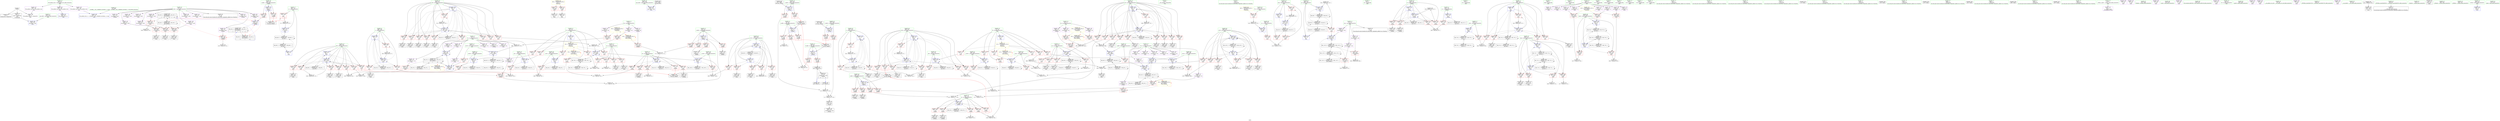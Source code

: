 digraph "SVFG" {
	label="SVFG";

	Node0x564f75fd31b0 [shape=record,color=grey,label="{NodeID: 0\nNullPtr}"];
	Node0x564f75fd31b0 -> Node0x564f7601ace0[style=solid];
	Node0x564f75fd31b0 -> Node0x564f7601adb0[style=solid];
	Node0x564f75fd31b0 -> Node0x564f7602be40[style=solid];
	Node0x564f76061c10 [shape=record,color=black,label="{NodeID: 609\nMR_36V_4 = PHI(MR_36V_6, MR_36V_3, )\npts\{200000 \}\n|{|<s6>12|<s7>12|<s8>12}}"];
	Node0x564f76061c10 -> Node0x564f7602b480[style=dashed];
	Node0x564f76061c10 -> Node0x564f7602b6f0[style=dashed];
	Node0x564f76061c10 -> Node0x564f7602b890[style=dashed];
	Node0x564f76061c10 -> Node0x564f7602b960[style=dashed];
	Node0x564f76061c10 -> Node0x564f76058d00[style=dashed];
	Node0x564f76061c10 -> Node0x564f76061c10[style=dashed];
	Node0x564f76061c10:s6 -> Node0x564f76026340[style=dashed,color=red];
	Node0x564f76061c10:s7 -> Node0x564f7602c4c0[style=dashed,color=red];
	Node0x564f76061c10:s8 -> Node0x564f7606ad10[style=dashed,color=red];
	Node0x564f76027380 [shape=record,color=red,label="{NodeID: 277\n449\<--256\n\<--i18\nmain\n}"];
	Node0x564f76027380 -> Node0x564f7601d490[style=solid];
	Node0x564f76018e10 [shape=record,color=black,label="{NodeID: 111\n306\<--303\ncall\<--\nmain\n}"];
	Node0x564f76050100 [shape=record,color=black,label="{NodeID: 554\nMR_54V_2 = PHI(MR_54V_4, MR_54V_1, )\npts\{249 \}\n}"];
	Node0x564f76050100 -> Node0x564f76021180[style=dashed];
	Node0x564f76021180 [shape=record,color=blue,label="{NodeID: 388\n248\<--25\ni\<--\nmain\n}"];
	Node0x564f76021180 -> Node0x564f76026b60[style=dashed];
	Node0x564f76021180 -> Node0x564f76026c30[style=dashed];
	Node0x564f76021180 -> Node0x564f76026d00[style=dashed];
	Node0x564f76021180 -> Node0x564f76021590[style=dashed];
	Node0x564f76021180 -> Node0x564f76050100[style=dashed];
	Node0x564f7601c880 [shape=record,color=red,label="{NodeID: 222\n309\<--40\n\<--stdout\nmain\n}"];
	Node0x564f7601c880 -> Node0x564f76018ee0[style=solid];
	Node0x564f75feec90 [shape=record,color=green,label="{NodeID: 56\n238\<--239\nargc.addr\<--argc.addr_field_insensitive\nmain\n}"];
	Node0x564f75feec90 -> Node0x564f76020e40[style=solid];
	Node0x564f760710f0 [shape=record,color=yellow,style=double,label="{NodeID: 665\n32V_1 = ENCHI(MR_32V_0)\npts\{130000 \}\nFun[_Z3dfsiii]|{|<s1>5}}"];
	Node0x564f760710f0 -> Node0x564f760265b0[style=dashed];
	Node0x564f760710f0:s1 -> Node0x564f760710f0[style=dashed,color=red];
	Node0x564f76023470 [shape=record,color=grey,label="{NodeID: 499\n117 = Binary(115, 116, )\n}"];
	Node0x564f76023470 -> Node0x564f76018450[style=solid];
	Node0x564f7602a100 [shape=record,color=red,label="{NodeID: 333\n569\<--286\n\<--j104\nmain\n|{<s0>12}}"];
	Node0x564f7602a100:s0 -> Node0x564f760a3db0[style=solid,color=red];
	Node0x564f7601f9f0 [shape=record,color=purple,label="{NodeID: 167\n469\<--14\narrayidx73\<--Gy\nmain\n}"];
	Node0x564f7600f2f0 [shape=record,color=green,label="{NodeID: 1\n7\<--1\n__dso_handle\<--dummyObj\nGlob }"];
	Node0x564f76027450 [shape=record,color=red,label="{NodeID: 278\n458\<--256\n\<--i18\nmain\n}"];
	Node0x564f76027450 -> Node0x564f760220f0[style=solid];
	Node0x564f76018ee0 [shape=record,color=black,label="{NodeID: 112\n312\<--309\ncall1\<--\nmain\n}"];
	Node0x564f76050600 [shape=record,color=black,label="{NodeID: 555\nMR_56V_2 = PHI(MR_56V_3, MR_56V_1, )\npts\{251 \}\n}"];
	Node0x564f76050600 -> Node0x564f76021250[style=dashed];
	Node0x564f76021250 [shape=record,color=blue,label="{NodeID: 389\n250\<--329\n_b4\<--\nmain\n}"];
	Node0x564f76021250 -> Node0x564f76026dd0[style=dashed];
	Node0x564f76021250 -> Node0x564f76050600[style=dashed];
	Node0x564f7601c950 [shape=record,color=red,label="{NodeID: 223\n87\<--81\n\<--a.addr\n_Z3gcdii\n}"];
	Node0x564f7601c950 -> Node0x564f760396c0[style=solid];
	Node0x564f75feed60 [shape=record,color=green,label="{NodeID: 57\n240\<--241\nargv.addr\<--argv.addr_field_insensitive\nmain\n}"];
	Node0x564f75feed60 -> Node0x564f76020f10[style=solid];
	Node0x564f760711d0 [shape=record,color=yellow,style=double,label="{NodeID: 666\n34V_1 = ENCHI(MR_34V_0)\npts\{150000 \}\nFun[_Z3dfsiii]|{|<s1>5}}"];
	Node0x564f760711d0 -> Node0x564f76026680[style=dashed];
	Node0x564f760711d0:s1 -> Node0x564f760711d0[style=dashed,color=red];
	Node0x564f760235f0 [shape=record,color=grey,label="{NodeID: 500\n571 = Binary(570, 227, )\n}"];
	Node0x564f760235f0 -> Node0x564f76022b80[style=solid];
	Node0x564f7602a1d0 [shape=record,color=red,label="{NodeID: 334\n576\<--286\n\<--j104\nmain\n}"];
	Node0x564f7602a1d0 -> Node0x564f76039540[style=solid];
	Node0x564f7601fac0 [shape=record,color=purple,label="{NodeID: 168\n472\<--14\narrayidx75\<--Gy\nmain\n}"];
	Node0x564f7601fac0 -> Node0x564f760221c0[style=solid];
	Node0x564f75fef120 [shape=record,color=green,label="{NodeID: 2\n25\<--1\n\<--dummyObj\nCan only get source location for instruction, argument, global var or function.}"];
	Node0x564f76027520 [shape=record,color=red,label="{NodeID: 279\n459\<--256\n\<--i18\nmain\n}"];
	Node0x564f76027520 -> Node0x564f7601d630[style=solid];
	Node0x564f76018fb0 [shape=record,color=black,label="{NodeID: 113\n345\<--344\nidxprom\<--\nmain\n}"];
	Node0x564f76050b00 [shape=record,color=black,label="{NodeID: 556\nMR_58V_2 = PHI(MR_58V_3, MR_58V_1, )\npts\{253 \}\n}"];
	Node0x564f76050b00 -> Node0x564f76021320[style=dashed];
	Node0x564f76050b00 -> Node0x564f76050b00[style=dashed];
	Node0x564f76021320 [shape=record,color=blue,label="{NodeID: 390\n252\<--25\nj\<--\nmain\n}"];
	Node0x564f76021320 -> Node0x564f76026ea0[style=dashed];
	Node0x564f76021320 -> Node0x564f76026f70[style=dashed];
	Node0x564f76021320 -> Node0x564f76027040[style=dashed];
	Node0x564f76021320 -> Node0x564f76021320[style=dashed];
	Node0x564f76021320 -> Node0x564f760214c0[style=dashed];
	Node0x564f76021320 -> Node0x564f76050b00[style=dashed];
	Node0x564f7601ca20 [shape=record,color=red,label="{NodeID: 224\n93\<--81\n\<--a.addr\n_Z3gcdii\n}"];
	Node0x564f7601ca20 -> Node0x564f76035130[style=solid];
	Node0x564f76019200 [shape=record,color=green,label="{NodeID: 58\n242\<--243\nTC\<--TC_field_insensitive\nmain\n}"];
	Node0x564f76019200 -> Node0x564f76026750[style=solid];
	Node0x564f76023770 [shape=record,color=grey,label="{NodeID: 501\n622 = Binary(621, 227, )\n}"];
	Node0x564f76023770 -> Node0x564f76030e50[style=solid];
	Node0x564f7602a2a0 [shape=record,color=red,label="{NodeID: 335\n536\<--288\n\<--_b105\nmain\n}"];
	Node0x564f7602a2a0 -> Node0x564f7603ad40[style=solid];
	Node0x564f7601fb90 [shape=record,color=purple,label="{NodeID: 169\n500\<--14\narrayidx89\<--Gy\nmain\n}"];
	Node0x564f75fe5950 [shape=record,color=green,label="{NodeID: 3\n31\<--1\n.str\<--dummyObj\nGlob }"];
	Node0x564f760275f0 [shape=record,color=red,label="{NodeID: 280\n467\<--256\n\<--i18\nmain\n}"];
	Node0x564f760275f0 -> Node0x564f7601d7d0[style=solid];
	Node0x564f76019080 [shape=record,color=black,label="{NodeID: 114\n348\<--347\nidxprom12\<--\nmain\n}"];
	Node0x564f76051000 [shape=record,color=black,label="{NodeID: 557\nMR_60V_2 = PHI(MR_60V_3, MR_60V_1, )\npts\{255 \}\n}"];
	Node0x564f76051000 -> Node0x564f760213f0[style=dashed];
	Node0x564f76051000 -> Node0x564f76051000[style=dashed];
	Node0x564f760213f0 [shape=record,color=blue,label="{NodeID: 391\n254\<--337\n_b8\<--\nmain\n}"];
	Node0x564f760213f0 -> Node0x564f76027110[style=dashed];
	Node0x564f760213f0 -> Node0x564f760213f0[style=dashed];
	Node0x564f760213f0 -> Node0x564f76051000[style=dashed];
	Node0x564f7601caf0 [shape=record,color=red,label="{NodeID: 225\n95\<--81\n\<--a.addr\n_Z3gcdii\n|{<s0>3}}"];
	Node0x564f7601caf0:s0 -> Node0x564f760a4330[style=solid,color=red];
	Node0x564f76019290 [shape=record,color=green,label="{NodeID: 59\n244\<--245\ntest\<--test_field_insensitive\nmain\n}"];
	Node0x564f76019290 -> Node0x564f76026820[style=solid];
	Node0x564f76019290 -> Node0x564f760268f0[style=solid];
	Node0x564f76019290 -> Node0x564f760269c0[style=solid];
	Node0x564f76019290 -> Node0x564f76020fe0[style=solid];
	Node0x564f76019290 -> Node0x564f76031190[style=solid];
	Node0x564f760238f0 [shape=record,color=grey,label="{NodeID: 502\n226 = Binary(225, 227, )\n}"];
	Node0x564f760238f0 -> Node0x564f7602c8d0[style=solid];
	Node0x564f7602a370 [shape=record,color=red,label="{NodeID: 336\n621\<--290\n\<--q\nmain\n}"];
	Node0x564f7602a370 -> Node0x564f76030f20[style=solid];
	Node0x564f7602a370 -> Node0x564f76023770[style=solid];
	Node0x564f7601fc60 [shape=record,color=purple,label="{NodeID: 170\n503\<--14\narrayidx91\<--Gy\nmain\n}"];
	Node0x564f7601fc60 -> Node0x564f76022500[style=solid];
	Node0x564f75fe5ac0 [shape=record,color=green,label="{NodeID: 4\n33\<--1\n.str.1\<--dummyObj\nGlob }"];
	Node0x564f760276c0 [shape=record,color=red,label="{NodeID: 281\n475\<--256\n\<--i18\nmain\n}"];
	Node0x564f760276c0 -> Node0x564f76024c70[style=solid];
	Node0x564f76019150 [shape=record,color=black,label="{NodeID: 115\n389\<--388\nidxprom32\<--\nmain\n}"];
	Node0x564f76051500 [shape=record,color=black,label="{NodeID: 558\nMR_62V_2 = PHI(MR_62V_4, MR_62V_1, )\npts\{257 \}\n}"];
	Node0x564f76051500 -> Node0x564f76021660[style=dashed];
	Node0x564f760214c0 [shape=record,color=blue,label="{NodeID: 392\n252\<--354\nj\<--inc\nmain\n}"];
	Node0x564f760214c0 -> Node0x564f76026ea0[style=dashed];
	Node0x564f760214c0 -> Node0x564f76026f70[style=dashed];
	Node0x564f760214c0 -> Node0x564f76027040[style=dashed];
	Node0x564f760214c0 -> Node0x564f76021320[style=dashed];
	Node0x564f760214c0 -> Node0x564f760214c0[style=dashed];
	Node0x564f760214c0 -> Node0x564f76050b00[style=dashed];
	Node0x564f7601cbc0 [shape=record,color=red,label="{NodeID: 226\n90\<--83\n\<--b.addr\n_Z3gcdii\n}"];
	Node0x564f7601cbc0 -> Node0x564f76034b90[style=solid];
	Node0x564f76019320 [shape=record,color=green,label="{NodeID: 60\n246\<--247\n_b\<--_b_field_insensitive\nmain\n}"];
	Node0x564f76019320 -> Node0x564f76026a90[style=solid];
	Node0x564f76019320 -> Node0x564f760210b0[style=solid];
	Node0x564f76023a70 [shape=record,color=grey,label="{NodeID: 503\n182 = Binary(177, 181, )\n}"];
	Node0x564f76023a70 -> Node0x564f7602c800[style=solid];
	Node0x564f7602a440 [shape=record,color=red,label="{NodeID: 337\n597\<--292\n\<--i135\nmain\n}"];
	Node0x564f7602a440 -> Node0x564f760399c0[style=solid];
	Node0x564f7601fd30 [shape=record,color=purple,label="{NodeID: 171\n560\<--14\narrayidx121\<--Gy\nmain\n}"];
	Node0x564f75fecf60 [shape=record,color=green,label="{NodeID: 5\n35\<--1\nstdin\<--dummyObj\nGlob }"];
	Node0x564f76027790 [shape=record,color=red,label="{NodeID: 282\n490\<--256\n\<--i18\nmain\n}"];
	Node0x564f76027790 -> Node0x564f7601db10[style=solid];
	Node0x564f7601d080 [shape=record,color=black,label="{NodeID: 116\n396\<--395\nidxprom35\<--\nmain\n}"];
	Node0x564f76051a00 [shape=record,color=black,label="{NodeID: 559\nMR_64V_2 = PHI(MR_64V_3, MR_64V_1, )\npts\{259 \}\n}"];
	Node0x564f76051a00 -> Node0x564f76021730[style=dashed];
	Node0x564f76021590 [shape=record,color=blue,label="{NodeID: 393\n248\<--359\ni\<--inc16\nmain\n}"];
	Node0x564f76021590 -> Node0x564f76026b60[style=dashed];
	Node0x564f76021590 -> Node0x564f76026c30[style=dashed];
	Node0x564f76021590 -> Node0x564f76026d00[style=dashed];
	Node0x564f76021590 -> Node0x564f76021590[style=dashed];
	Node0x564f76021590 -> Node0x564f76050100[style=dashed];
	Node0x564f7601cc90 [shape=record,color=red,label="{NodeID: 227\n92\<--83\n\<--b.addr\n_Z3gcdii\n}"];
	Node0x564f7601cc90 -> Node0x564f76035130[style=solid];
	Node0x564f760193b0 [shape=record,color=green,label="{NodeID: 61\n248\<--249\ni\<--i_field_insensitive\nmain\n}"];
	Node0x564f760193b0 -> Node0x564f76026b60[style=solid];
	Node0x564f760193b0 -> Node0x564f76026c30[style=solid];
	Node0x564f760193b0 -> Node0x564f76026d00[style=solid];
	Node0x564f760193b0 -> Node0x564f76021180[style=solid];
	Node0x564f760193b0 -> Node0x564f76021590[style=solid];
	Node0x564f76023bf0 [shape=record,color=grey,label="{NodeID: 504\n392 = Binary(387, 391, )\n}"];
	Node0x564f76023bf0 -> Node0x564f76021ce0[style=solid];
	Node0x564f7602a510 [shape=record,color=red,label="{NodeID: 338\n609\<--292\n\<--i135\nmain\n}"];
	Node0x564f7602a510 -> Node0x564f7601e330[style=solid];
	Node0x564f7601fe00 [shape=record,color=purple,label="{NodeID: 172\n563\<--14\narrayidx123\<--Gy\nmain\n}"];
	Node0x564f7601fe00 -> Node0x564f7602b620[style=solid];
	Node0x564f75fe5710 [shape=record,color=green,label="{NodeID: 6\n36\<--1\n.str.2\<--dummyObj\nGlob }"];
	Node0x564f76027860 [shape=record,color=red,label="{NodeID: 283\n498\<--256\n\<--i18\nmain\n}"];
	Node0x564f76027860 -> Node0x564f7601dcb0[style=solid];
	Node0x564f7601d150 [shape=record,color=black,label="{NodeID: 117\n420\<--419\nidxprom46\<--\nmain\n}"];
	Node0x564f76051f00 [shape=record,color=black,label="{NodeID: 560\nMR_66V_2 = PHI(MR_66V_3, MR_66V_1, )\npts\{261 \}\n}"];
	Node0x564f76051f00 -> Node0x564f76021800[style=dashed];
	Node0x564f76051f00 -> Node0x564f76051f00[style=dashed];
	Node0x564f76021660 [shape=record,color=blue,label="{NodeID: 394\n256\<--25\ni18\<--\nmain\n}"];
	Node0x564f76021660 -> Node0x564f760271e0[style=dashed];
	Node0x564f76021660 -> Node0x564f760272b0[style=dashed];
	Node0x564f76021660 -> Node0x564f76027380[style=dashed];
	Node0x564f76021660 -> Node0x564f76027450[style=dashed];
	Node0x564f76021660 -> Node0x564f76027520[style=dashed];
	Node0x564f76021660 -> Node0x564f760275f0[style=dashed];
	Node0x564f76021660 -> Node0x564f760276c0[style=dashed];
	Node0x564f76021660 -> Node0x564f76027790[style=dashed];
	Node0x564f76021660 -> Node0x564f76027860[style=dashed];
	Node0x564f76021660 -> Node0x564f76027930[style=dashed];
	Node0x564f76021660 -> Node0x564f760226a0[style=dashed];
	Node0x564f76021660 -> Node0x564f76051500[style=dashed];
	Node0x564f7601cd60 [shape=record,color=red,label="{NodeID: 228\n111\<--105\n\<--a.addr\n_Z3lcmii\n}"];
	Node0x564f7601cd60 -> Node0x564f76022ff0[style=solid];
	Node0x564f76019480 [shape=record,color=green,label="{NodeID: 62\n250\<--251\n_b4\<--_b4_field_insensitive\nmain\n}"];
	Node0x564f76019480 -> Node0x564f76026dd0[style=solid];
	Node0x564f76019480 -> Node0x564f76021250[style=solid];
	Node0x564f76023d70 [shape=record,color=grey,label="{NodeID: 505\n665 = Binary(664, 227, )\n}"];
	Node0x564f76023d70 -> Node0x564f760310c0[style=solid];
	Node0x564f7602a5e0 [shape=record,color=red,label="{NodeID: 339\n624\<--292\n\<--i135\nmain\n}"];
	Node0x564f7602a5e0 -> Node0x564f7601e5a0[style=solid];
	Node0x564f7601fed0 [shape=record,color=purple,label="{NodeID: 173\n346\<--16\narrayidx\<--A\nmain\n}"];
	Node0x564f75fe57a0 [shape=record,color=green,label="{NodeID: 7\n38\<--1\n.str.3\<--dummyObj\nGlob }"];
	Node0x564f76027930 [shape=record,color=red,label="{NodeID: 284\n512\<--256\n\<--i18\nmain\n}"];
	Node0x564f76027930 -> Node0x564f76022e70[style=solid];
	Node0x564f7601d220 [shape=record,color=black,label="{NodeID: 118\n423\<--422\nidxprom48\<--\nmain\n}"];
	Node0x564f76052400 [shape=record,color=black,label="{NodeID: 561\nMR_68V_2 = PHI(MR_68V_3, MR_68V_1, )\npts\{263 \}\n}"];
	Node0x564f76052400 -> Node0x564f760218d0[style=dashed];
	Node0x564f76052400 -> Node0x564f76052400[style=dashed];
	Node0x564f76021730 [shape=record,color=blue,label="{NodeID: 395\n258\<--363\n_b19\<--\nmain\n}"];
	Node0x564f76021730 -> Node0x564f76027a00[style=dashed];
	Node0x564f76021730 -> Node0x564f76051a00[style=dashed];
	Node0x564f7601ce30 [shape=record,color=red,label="{NodeID: 229\n112\<--105\n\<--a.addr\n_Z3lcmii\n|{<s0>4}}"];
	Node0x564f7601ce30:s0 -> Node0x564f760a4180[style=solid,color=red];
	Node0x564f76019550 [shape=record,color=green,label="{NodeID: 63\n252\<--253\nj\<--j_field_insensitive\nmain\n}"];
	Node0x564f76019550 -> Node0x564f76026ea0[style=solid];
	Node0x564f76019550 -> Node0x564f76026f70[style=solid];
	Node0x564f76019550 -> Node0x564f76027040[style=solid];
	Node0x564f76019550 -> Node0x564f76021320[style=solid];
	Node0x564f76019550 -> Node0x564f760214c0[style=solid];
	Node0x564f76071740 [shape=record,color=yellow,style=double,label="{NodeID: 672\n28V_1 = ENCHI(MR_28V_0)\npts\{90000 \}\nFun[main]|{|<s2>12}}"];
	Node0x564f76071740 -> Node0x564f7602aed0[style=dashed];
	Node0x564f76071740 -> Node0x564f7602b2e0[style=dashed];
	Node0x564f76071740:s2 -> Node0x564f76070f30[style=dashed,color=red];
	Node0x564f76023ef0 [shape=record,color=grey,label="{NodeID: 506\n670 = Binary(669, 227, )\n}"];
	Node0x564f76023ef0 -> Node0x564f76031190[style=solid];
	Node0x564f7602a6b0 [shape=record,color=red,label="{NodeID: 340\n635\<--292\n\<--i135\nmain\n}"];
	Node0x564f7602a6b0 -> Node0x564f7601e810[style=solid];
	Node0x564f7601ffa0 [shape=record,color=purple,label="{NodeID: 174\n349\<--16\narrayidx13\<--A\nmain\n}"];
	Node0x564f75fed650 [shape=record,color=green,label="{NodeID: 8\n40\<--1\nstdout\<--dummyObj\nGlob }"];
	Node0x564f76027a00 [shape=record,color=red,label="{NodeID: 285\n367\<--258\n\<--_b19\nmain\n}"];
	Node0x564f76027a00 -> Node0x564f7603bdc0[style=solid];
	Node0x564f7601d2f0 [shape=record,color=black,label="{NodeID: 119\n432\<--431\nidxprom52\<--\nmain\n}"];
	Node0x564f76052900 [shape=record,color=black,label="{NodeID: 562\nMR_70V_2 = PHI(MR_70V_3, MR_70V_1, )\npts\{265 \}\n}"];
	Node0x564f76052900 -> Node0x564f76052900[style=dashed];
	Node0x564f76052900 -> Node0x564f7605e010[style=dashed];
	Node0x564f76021800 [shape=record,color=blue,label="{NodeID: 396\n260\<--25\nj23\<--\nmain\n}"];
	Node0x564f76021800 -> Node0x564f76027ad0[style=dashed];
	Node0x564f76021800 -> Node0x564f76027ba0[style=dashed];
	Node0x564f76021800 -> Node0x564f76027c70[style=dashed];
	Node0x564f76021800 -> Node0x564f76027d40[style=dashed];
	Node0x564f76021800 -> Node0x564f76027e10[style=dashed];
	Node0x564f76021800 -> Node0x564f76027ee0[style=dashed];
	Node0x564f76021800 -> Node0x564f76027fb0[style=dashed];
	Node0x564f76021800 -> Node0x564f76028080[style=dashed];
	Node0x564f76021800 -> Node0x564f76028150[style=dashed];
	Node0x564f76021800 -> Node0x564f76028220[style=dashed];
	Node0x564f76021800 -> Node0x564f76021800[style=dashed];
	Node0x564f76021800 -> Node0x564f760225d0[style=dashed];
	Node0x564f76021800 -> Node0x564f76051f00[style=dashed];
	Node0x564f7601cf00 [shape=record,color=red,label="{NodeID: 230\n113\<--107\n\<--b.addr\n_Z3lcmii\n|{<s0>4}}"];
	Node0x564f7601cf00:s0 -> Node0x564f760a4330[style=solid,color=red];
	Node0x564f76019620 [shape=record,color=green,label="{NodeID: 64\n254\<--255\n_b8\<--_b8_field_insensitive\nmain\n}"];
	Node0x564f76019620 -> Node0x564f76027110[style=solid];
	Node0x564f76019620 -> Node0x564f760213f0[style=solid];
	Node0x564f76071820 [shape=record,color=yellow,style=double,label="{NodeID: 673\n30V_1 = ENCHI(MR_30V_0)\npts\{110000 \}\nFun[main]|{|<s2>12}}"];
	Node0x564f76071820 -> Node0x564f7602afa0[style=dashed];
	Node0x564f76071820 -> Node0x564f7602b3b0[style=dashed];
	Node0x564f76071820:s2 -> Node0x564f76071010[style=dashed,color=red];
	Node0x564f76024070 [shape=record,color=grey,label="{NodeID: 507\n175 = Binary(170, 174, )\n}"];
	Node0x564f76024070 -> Node0x564f7602c730[style=solid];
	Node0x564f7602a780 [shape=record,color=red,label="{NodeID: 341\n664\<--292\n\<--i135\nmain\n}"];
	Node0x564f7602a780 -> Node0x564f76023d70[style=solid];
	Node0x564f76020070 [shape=record,color=purple,label="{NodeID: 175\n421\<--16\narrayidx47\<--A\nmain\n}"];
	Node0x564f75fed6e0 [shape=record,color=green,label="{NodeID: 9\n41\<--1\n.str.4\<--dummyObj\nGlob }"];
	Node0x564f76027ad0 [shape=record,color=red,label="{NodeID: 286\n374\<--260\n\<--j23\nmain\n}"];
	Node0x564f76027ad0 -> Node0x564f7603bc40[style=solid];
	Node0x564f7601d3c0 [shape=record,color=black,label="{NodeID: 120\n435\<--434\nidxprom54\<--\nmain\n}"];
	Node0x564f76052e00 [shape=record,color=black,label="{NodeID: 563\nMR_72V_2 = PHI(MR_72V_3, MR_72V_1, )\npts\{267 \}\n}"];
	Node0x564f76052e00 -> Node0x564f76052e00[style=dashed];
	Node0x564f76052e00 -> Node0x564f7605e510[style=dashed];
	Node0x564f760218d0 [shape=record,color=blue,label="{NodeID: 397\n262\<--371\n_b24\<--\nmain\n}"];
	Node0x564f760218d0 -> Node0x564f760282f0[style=dashed];
	Node0x564f760218d0 -> Node0x564f760218d0[style=dashed];
	Node0x564f760218d0 -> Node0x564f76052400[style=dashed];
	Node0x564f76024e60 [shape=record,color=red,label="{NodeID: 231\n116\<--107\n\<--b.addr\n_Z3lcmii\n}"];
	Node0x564f76024e60 -> Node0x564f76023470[style=solid];
	Node0x564f760196f0 [shape=record,color=green,label="{NodeID: 65\n256\<--257\ni18\<--i18_field_insensitive\nmain\n}"];
	Node0x564f760196f0 -> Node0x564f760271e0[style=solid];
	Node0x564f760196f0 -> Node0x564f760272b0[style=solid];
	Node0x564f760196f0 -> Node0x564f76027380[style=solid];
	Node0x564f760196f0 -> Node0x564f76027450[style=solid];
	Node0x564f760196f0 -> Node0x564f76027520[style=solid];
	Node0x564f760196f0 -> Node0x564f760275f0[style=solid];
	Node0x564f760196f0 -> Node0x564f760276c0[style=solid];
	Node0x564f760196f0 -> Node0x564f76027790[style=solid];
	Node0x564f760196f0 -> Node0x564f76027860[style=solid];
	Node0x564f760196f0 -> Node0x564f76027930[style=solid];
	Node0x564f760196f0 -> Node0x564f76021660[style=solid];
	Node0x564f760196f0 -> Node0x564f760226a0[style=solid];
	Node0x564f760241f0 [shape=record,color=grey,label="{NodeID: 508\n359 = Binary(358, 227, )\n}"];
	Node0x564f760241f0 -> Node0x564f76021590[style=solid];
	Node0x564f7602a850 [shape=record,color=red,label="{NodeID: 342\n598\<--294\n\<--_b136\nmain\n}"];
	Node0x564f7602a850 -> Node0x564f760399c0[style=solid];
	Node0x564f76020140 [shape=record,color=purple,label="{NodeID: 176\n424\<--16\narrayidx49\<--A\nmain\n}"];
	Node0x564f76020140 -> Node0x564f7602b070[style=solid];
	Node0x564f75fed7b0 [shape=record,color=green,label="{NodeID: 10\n43\<--1\n.str.5\<--dummyObj\nGlob }"];
	Node0x564f76027ba0 [shape=record,color=red,label="{NodeID: 287\n394\<--260\n\<--j23\nmain\n}"];
	Node0x564f76027ba0 -> Node0x564f760232f0[style=solid];
	Node0x564f7601d490 [shape=record,color=black,label="{NodeID: 121\n450\<--449\nidxprom62\<--\nmain\n}"];
	Node0x564f76053300 [shape=record,color=black,label="{NodeID: 564\nMR_74V_2 = PHI(MR_74V_3, MR_74V_1, )\npts\{269 \}\n}"];
	Node0x564f76053300 -> Node0x564f76053300[style=dashed];
	Node0x564f76053300 -> Node0x564f7605ea10[style=dashed];
	Node0x564f760219a0 [shape=record,color=blue,label="{NodeID: 398\n264\<--25\nbestv\<--\nmain\n}"];
	Node0x564f760219a0 -> Node0x564f760283c0[style=dashed];
	Node0x564f760219a0 -> Node0x564f76028490[style=dashed];
	Node0x564f760219a0 -> Node0x564f76021f50[style=dashed];
	Node0x564f760219a0 -> Node0x564f7605d110[style=dashed];
	Node0x564f760219a0 -> Node0x564f7605e010[style=dashed];
	Node0x564f76024ef0 [shape=record,color=red,label="{NodeID: 232\n143\<--126\n\<--x.addr\n_Z3dfsiii\n}"];
	Node0x564f76024ef0 -> Node0x564f760185f0[style=solid];
	Node0x564f760197c0 [shape=record,color=green,label="{NodeID: 66\n258\<--259\n_b19\<--_b19_field_insensitive\nmain\n}"];
	Node0x564f760197c0 -> Node0x564f76027a00[style=solid];
	Node0x564f760197c0 -> Node0x564f76021730[style=solid];
	Node0x564f760719e0 [shape=record,color=yellow,style=double,label="{NodeID: 675\n38V_1 = ENCHI(MR_38V_0)\npts\{1 \}\nFun[main]}"];
	Node0x564f760719e0 -> Node0x564f7601c7b0[style=dashed];
	Node0x564f760719e0 -> Node0x564f7601c880[style=dashed];
	Node0x564f76024370 [shape=record,color=grey,label="{NodeID: 509\n354 = Binary(353, 227, )\n}"];
	Node0x564f76024370 -> Node0x564f760214c0[style=solid];
	Node0x564f7602a920 [shape=record,color=red,label="{NodeID: 343\n605\<--296\n\<--j140\nmain\n}"];
	Node0x564f7602a920 -> Node0x564f7603b340[style=solid];
	Node0x564f76020210 [shape=record,color=purple,label="{NodeID: 177\n433\<--16\narrayidx53\<--A\nmain\n}"];
	Node0x564f75fe4590 [shape=record,color=green,label="{NodeID: 11\n45\<--1\n.str.6\<--dummyObj\nGlob }"];
	Node0x564f76027c70 [shape=record,color=red,label="{NodeID: 288\n452\<--260\n\<--j23\nmain\n}"];
	Node0x564f76027c70 -> Node0x564f7601d560[style=solid];
	Node0x564f7601d560 [shape=record,color=black,label="{NodeID: 122\n453\<--452\nidxprom64\<--\nmain\n}"];
	Node0x564f76053800 [shape=record,color=black,label="{NodeID: 565\nMR_76V_2 = PHI(MR_76V_3, MR_76V_1, )\npts\{271 \}\n}"];
	Node0x564f76053800 -> Node0x564f76053800[style=dashed];
	Node0x564f76053800 -> Node0x564f7605ef10[style=dashed];
	Node0x564f76021a70 [shape=record,color=blue,label="{NodeID: 399\n266\<--151\nbest\<--\nmain\n}"];
	Node0x564f76021a70 -> Node0x564f76028560[style=dashed];
	Node0x564f76021a70 -> Node0x564f76028630[style=dashed];
	Node0x564f76021a70 -> Node0x564f76028700[style=dashed];
	Node0x564f76021a70 -> Node0x564f760287d0[style=dashed];
	Node0x564f76021a70 -> Node0x564f76021e80[style=dashed];
	Node0x564f76021a70 -> Node0x564f7605d610[style=dashed];
	Node0x564f76021a70 -> Node0x564f7605e510[style=dashed];
	Node0x564f76024fc0 [shape=record,color=red,label="{NodeID: 233\n155\<--126\n\<--x.addr\n_Z3dfsiii\n}"];
	Node0x564f76024fc0 -> Node0x564f76018790[style=solid];
	Node0x564f76019890 [shape=record,color=green,label="{NodeID: 67\n260\<--261\nj23\<--j23_field_insensitive\nmain\n}"];
	Node0x564f76019890 -> Node0x564f76027ad0[style=solid];
	Node0x564f76019890 -> Node0x564f76027ba0[style=solid];
	Node0x564f76019890 -> Node0x564f76027c70[style=solid];
	Node0x564f76019890 -> Node0x564f76027d40[style=solid];
	Node0x564f76019890 -> Node0x564f76027e10[style=solid];
	Node0x564f76019890 -> Node0x564f76027ee0[style=solid];
	Node0x564f76019890 -> Node0x564f76027fb0[style=solid];
	Node0x564f76019890 -> Node0x564f76028080[style=solid];
	Node0x564f76019890 -> Node0x564f76028150[style=solid];
	Node0x564f76019890 -> Node0x564f76028220[style=solid];
	Node0x564f76019890 -> Node0x564f76021800[style=solid];
	Node0x564f76019890 -> Node0x564f760225d0[style=solid];
	Node0x564f76071ac0 [shape=record,color=yellow,style=double,label="{NodeID: 676\n10V_1 = ENCHI(MR_10V_0)\npts\{26 \}\nFun[main]|{|<s5>12}}"];
	Node0x564f76071ac0 -> Node0x564f7601bdf0[style=dashed];
	Node0x564f76071ac0 -> Node0x564f7601bec0[style=dashed];
	Node0x564f76071ac0 -> Node0x564f7601bf90[style=dashed];
	Node0x564f76071ac0 -> Node0x564f7601c060[style=dashed];
	Node0x564f76071ac0 -> Node0x564f7601c130[style=dashed];
	Node0x564f76071ac0:s5 -> Node0x564f7606fd10[style=dashed,color=red];
	Node0x564f760244f0 [shape=record,color=grey,label="{NodeID: 510\n660 = Binary(659, 227, )\n}"];
	Node0x564f760244f0 -> Node0x564f76030ff0[style=solid];
	Node0x564f7602a9f0 [shape=record,color=red,label="{NodeID: 344\n612\<--296\n\<--j140\nmain\n}"];
	Node0x564f7602a9f0 -> Node0x564f7601e400[style=solid];
	Node0x564f760202e0 [shape=record,color=purple,label="{NodeID: 178\n436\<--16\narrayidx55\<--A\nmain\n}"];
	Node0x564f760202e0 -> Node0x564f7602b140[style=solid];
	Node0x564f75fe4660 [shape=record,color=green,label="{NodeID: 12\n47\<--1\n.str.7\<--dummyObj\nGlob }"];
	Node0x564f76027d40 [shape=record,color=red,label="{NodeID: 289\n462\<--260\n\<--j23\nmain\n}"];
	Node0x564f76027d40 -> Node0x564f7601d700[style=solid];
	Node0x564f7601d630 [shape=record,color=black,label="{NodeID: 123\n460\<--459\nidxprom68\<--\nmain\n}"];
	Node0x564f76053d00 [shape=record,color=black,label="{NodeID: 566\nMR_78V_2 = PHI(MR_78V_3, MR_78V_1, )\npts\{273 \}\n}"];
	Node0x564f76053d00 -> Node0x564f76053d00[style=dashed];
	Node0x564f76053d00 -> Node0x564f7605f410[style=dashed];
	Node0x564f76021b40 [shape=record,color=blue,label="{NodeID: 400\n268\<--25\nk\<--\nmain\n}"];
	Node0x564f76021b40 -> Node0x564f760288a0[style=dashed];
	Node0x564f76021b40 -> Node0x564f76028970[style=dashed];
	Node0x564f76021b40 -> Node0x564f76028a40[style=dashed];
	Node0x564f76021b40 -> Node0x564f76028b10[style=dashed];
	Node0x564f76021b40 -> Node0x564f76028be0[style=dashed];
	Node0x564f76021b40 -> Node0x564f76022020[style=dashed];
	Node0x564f76021b40 -> Node0x564f7605ea10[style=dashed];
	Node0x564f76025090 [shape=record,color=red,label="{NodeID: 234\n170\<--126\n\<--x.addr\n_Z3dfsiii\n}"];
	Node0x564f76025090 -> Node0x564f76024070[style=solid];
	Node0x564f76019960 [shape=record,color=green,label="{NodeID: 68\n262\<--263\n_b24\<--_b24_field_insensitive\nmain\n}"];
	Node0x564f76019960 -> Node0x564f760282f0[style=solid];
	Node0x564f76019960 -> Node0x564f760218d0[style=solid];
	Node0x564f76071ba0 [shape=record,color=yellow,style=double,label="{NodeID: 677\n12V_1 = ENCHI(MR_12V_0)\npts\{28 \}\nFun[main]|{|<s6>12}}"];
	Node0x564f76071ba0 -> Node0x564f7601c2d0[style=dashed];
	Node0x564f76071ba0 -> Node0x564f7601c3a0[style=dashed];
	Node0x564f76071ba0 -> Node0x564f7601c470[style=dashed];
	Node0x564f76071ba0 -> Node0x564f7601c540[style=dashed];
	Node0x564f76071ba0 -> Node0x564f7601c610[style=dashed];
	Node0x564f76071ba0 -> Node0x564f7601c6e0[style=dashed];
	Node0x564f76071ba0:s6 -> Node0x564f76070830[style=dashed,color=red];
	Node0x564f76024670 [shape=record,color=grey,label="{NodeID: 511\n645 = Binary(646, 644, )\n}"];
	Node0x564f7602aac0 [shape=record,color=red,label="{NodeID: 345\n627\<--296\n\<--j140\nmain\n}"];
	Node0x564f7602aac0 -> Node0x564f7601e670[style=solid];
	Node0x564f760203b0 [shape=record,color=purple,label="{NodeID: 179\n451\<--16\narrayidx63\<--A\nmain\n}"];
	Node0x564f75fe4730 [shape=record,color=green,label="{NodeID: 13\n50\<--1\n\<--dummyObj\nCan only get source location for instruction, argument, global var or function.}"];
	Node0x564f76027e10 [shape=record,color=red,label="{NodeID: 290\n466\<--260\n\<--j23\nmain\n}"];
	Node0x564f76027e10 -> Node0x564f760221c0[style=solid];
	Node0x564f7601d700 [shape=record,color=black,label="{NodeID: 124\n463\<--462\nidxprom70\<--\nmain\n}"];
	Node0x564f76054200 [shape=record,color=black,label="{NodeID: 567\nMR_80V_2 = PHI(MR_80V_3, MR_80V_1, )\npts\{275 \}\n}"];
	Node0x564f76054200 -> Node0x564f76054200[style=dashed];
	Node0x564f76054200 -> Node0x564f7605f910[style=dashed];
	Node0x564f76021c10 [shape=record,color=blue,label="{NodeID: 401\n270\<--164\n_b28\<--\nmain\n}"];
	Node0x564f76021c10 -> Node0x564f76028cb0[style=dashed];
	Node0x564f76021c10 -> Node0x564f7605ef10[style=dashed];
	Node0x564f76025160 [shape=record,color=red,label="{NodeID: 235\n206\<--126\n\<--x.addr\n_Z3dfsiii\n}"];
	Node0x564f76025160 -> Node0x564f76039cc0[style=solid];
	Node0x564f76019a30 [shape=record,color=green,label="{NodeID: 69\n264\<--265\nbestv\<--bestv_field_insensitive\nmain\n}"];
	Node0x564f76019a30 -> Node0x564f760283c0[style=solid];
	Node0x564f76019a30 -> Node0x564f76028490[style=solid];
	Node0x564f76019a30 -> Node0x564f760219a0[style=solid];
	Node0x564f76019a30 -> Node0x564f76021f50[style=solid];
	Node0x564f760247f0 [shape=record,color=grey,label="{NodeID: 512\n442 = Binary(441, 227, )\n}"];
	Node0x564f760247f0 -> Node0x564f76022020[style=solid];
	Node0x564f7602ab90 [shape=record,color=red,label="{NodeID: 346\n638\<--296\n\<--j140\nmain\n}"];
	Node0x564f7602ab90 -> Node0x564f7601e8e0[style=solid];
	Node0x564f76020480 [shape=record,color=purple,label="{NodeID: 180\n454\<--16\narrayidx65\<--A\nmain\n}"];
	Node0x564f76020480 -> Node0x564f7602b210[style=solid];
	Node0x564f75fe4890 [shape=record,color=green,label="{NodeID: 14\n151\<--1\n\<--dummyObj\nCan only get source location for instruction, argument, global var or function.}"];
	Node0x564f76066210 [shape=record,color=black,label="{NodeID: 623\nMR_32V_3 = PHI(MR_32V_4, MR_32V_2, )\npts\{130000 \}\n|{|<s5>12}}"];
	Node0x564f76066210 -> Node0x564f7602b550[style=dashed];
	Node0x564f76066210 -> Node0x564f760220f0[style=dashed];
	Node0x564f76066210 -> Node0x564f76022430[style=dashed];
	Node0x564f76066210 -> Node0x564f76058300[style=dashed];
	Node0x564f76066210 -> Node0x564f76066210[style=dashed];
	Node0x564f76066210:s5 -> Node0x564f760710f0[style=dashed,color=red];
	Node0x564f76027ee0 [shape=record,color=red,label="{NodeID: 291\n470\<--260\n\<--j23\nmain\n}"];
	Node0x564f76027ee0 -> Node0x564f7601d8a0[style=solid];
	Node0x564f7601d7d0 [shape=record,color=black,label="{NodeID: 125\n468\<--467\nidxprom72\<--\nmain\n}"];
	Node0x564f76054700 [shape=record,color=black,label="{NodeID: 568\nMR_82V_2 = PHI(MR_82V_3, MR_82V_1, )\npts\{277 \}\n}"];
	Node0x564f76054700 -> Node0x564f76054700[style=dashed];
	Node0x564f76054700 -> Node0x564f7605fe10[style=dashed];
	Node0x564f76021ce0 [shape=record,color=blue,label="{NodeID: 402\n272\<--392\nnx\<--add34\nmain\n}"];
	Node0x564f76021ce0 -> Node0x564f76028d80[style=dashed];
	Node0x564f76021ce0 -> Node0x564f76028e50[style=dashed];
	Node0x564f76021ce0 -> Node0x564f76028f20[style=dashed];
	Node0x564f76021ce0 -> Node0x564f76028ff0[style=dashed];
	Node0x564f76021ce0 -> Node0x564f76021ce0[style=dashed];
	Node0x564f76021ce0 -> Node0x564f7605f410[style=dashed];
	Node0x564f76025230 [shape=record,color=red,label="{NodeID: 236\n146\<--128\n\<--y.addr\n_Z3dfsiii\n}"];
	Node0x564f76025230 -> Node0x564f760186c0[style=solid];
	Node0x564f76019b00 [shape=record,color=green,label="{NodeID: 70\n266\<--267\nbest\<--best_field_insensitive\nmain\n}"];
	Node0x564f76019b00 -> Node0x564f76028560[style=solid];
	Node0x564f76019b00 -> Node0x564f76028630[style=solid];
	Node0x564f76019b00 -> Node0x564f76028700[style=solid];
	Node0x564f76019b00 -> Node0x564f760287d0[style=solid];
	Node0x564f76019b00 -> Node0x564f76021a70[style=solid];
	Node0x564f76019b00 -> Node0x564f76021e80[style=solid];
	Node0x564f76024970 [shape=record,color=grey,label="{NodeID: 513\n649 = Binary(648, 227, )\n}"];
	Node0x564f76024970 -> Node0x564f7603c240[style=solid];
	Node0x564f7602ac60 [shape=record,color=red,label="{NodeID: 347\n647\<--296\n\<--j140\nmain\n}"];
	Node0x564f7602ac60 -> Node0x564f7603c240[style=solid];
	Node0x564f76020550 [shape=record,color=purple,label="{NodeID: 181\n145\<--18\narrayidx\<--color\n_Z3dfsiii\n}"];
	Node0x564f75fe4960 [shape=record,color=green,label="{NodeID: 15\n164\<--1\n\<--dummyObj\nCan only get source location for instruction, argument, global var or function.}"];
	Node0x564f760a3340 [shape=record,color=black,label="{NodeID: 790\n96 = PHI(78, )\n}"];
	Node0x564f760a3340 -> Node0x564f76034b90[style=solid];
	Node0x564f76066710 [shape=record,color=black,label="{NodeID: 624\nMR_34V_3 = PHI(MR_34V_4, MR_34V_2, )\npts\{150000 \}\n|{|<s5>12}}"];
	Node0x564f76066710 -> Node0x564f7602b620[style=dashed];
	Node0x564f76066710 -> Node0x564f760221c0[style=dashed];
	Node0x564f76066710 -> Node0x564f76022500[style=dashed];
	Node0x564f76066710 -> Node0x564f76058800[style=dashed];
	Node0x564f76066710 -> Node0x564f76066710[style=dashed];
	Node0x564f76066710:s5 -> Node0x564f760711d0[style=dashed,color=red];
	Node0x564f76027fb0 [shape=record,color=red,label="{NodeID: 292\n482\<--260\n\<--j23\nmain\n}"];
	Node0x564f76027fb0 -> Node0x564f76039280[style=solid];
	Node0x564f7601d8a0 [shape=record,color=black,label="{NodeID: 126\n471\<--470\nidxprom74\<--\nmain\n}"];
	Node0x564f76054c00 [shape=record,color=black,label="{NodeID: 569\nMR_84V_2 = PHI(MR_84V_3, MR_84V_1, )\npts\{279 \}\n}"];
	Node0x564f76054c00 -> Node0x564f76054c00[style=dashed];
	Node0x564f76054c00 -> Node0x564f76060310[style=dashed];
	Node0x564f76021db0 [shape=record,color=blue,label="{NodeID: 403\n274\<--399\nny\<--add37\nmain\n}"];
	Node0x564f76021db0 -> Node0x564f760290c0[style=dashed];
	Node0x564f76021db0 -> Node0x564f76029190[style=dashed];
	Node0x564f76021db0 -> Node0x564f76029260[style=dashed];
	Node0x564f76021db0 -> Node0x564f76029330[style=dashed];
	Node0x564f76021db0 -> Node0x564f76021db0[style=dashed];
	Node0x564f76021db0 -> Node0x564f7605f910[style=dashed];
	Node0x564f76025300 [shape=record,color=red,label="{NodeID: 237\n158\<--128\n\<--y.addr\n_Z3dfsiii\n}"];
	Node0x564f76025300 -> Node0x564f76018860[style=solid];
	Node0x564f76019bd0 [shape=record,color=green,label="{NodeID: 71\n268\<--269\nk\<--k_field_insensitive\nmain\n}"];
	Node0x564f76019bd0 -> Node0x564f760288a0[style=solid];
	Node0x564f76019bd0 -> Node0x564f76028970[style=solid];
	Node0x564f76019bd0 -> Node0x564f76028a40[style=solid];
	Node0x564f76019bd0 -> Node0x564f76028b10[style=solid];
	Node0x564f76019bd0 -> Node0x564f76028be0[style=solid];
	Node0x564f76019bd0 -> Node0x564f76021b40[style=solid];
	Node0x564f76019bd0 -> Node0x564f76022020[style=solid];
	Node0x564f76024af0 [shape=record,color=grey,label="{NodeID: 514\n319 = Binary(318, 227, )\n}"];
	Node0x564f76024af0 -> Node0x564f760210b0[style=solid];
	Node0x564f7602ad30 [shape=record,color=red,label="{NodeID: 348\n659\<--296\n\<--j140\nmain\n}"];
	Node0x564f7602ad30 -> Node0x564f760244f0[style=solid];
	Node0x564f76020620 [shape=record,color=purple,label="{NodeID: 182\n148\<--18\narrayidx2\<--color\n_Z3dfsiii\n}"];
	Node0x564f76020620 -> Node0x564f76026340[style=solid];
	Node0x564f75fe4a30 [shape=record,color=green,label="{NodeID: 16\n227\<--1\n\<--dummyObj\nCan only get source location for instruction, argument, global var or function.}"];
	Node0x564f760a34a0 [shape=record,color=black,label="{NodeID: 791\n61 = PHI()\n}"];
	Node0x564f76028080 [shape=record,color=red,label="{NodeID: 293\n493\<--260\n\<--j23\nmain\n}"];
	Node0x564f76028080 -> Node0x564f7601dbe0[style=solid];
	Node0x564f7601d970 [shape=record,color=black,label="{NodeID: 127\n477\<--476\nidxprom77\<--\nmain\n}"];
	Node0x564f76055100 [shape=record,color=black,label="{NodeID: 570\nMR_86V_2 = PHI(MR_86V_4, MR_86V_1, )\npts\{281 \}\n}"];
	Node0x564f76055100 -> Node0x564f76022770[style=dashed];
	Node0x564f76021e80 [shape=record,color=blue,label="{NodeID: 404\n266\<--429\nbest\<--\nmain\n}"];
	Node0x564f76021e80 -> Node0x564f7605d610[style=dashed];
	Node0x564f760253d0 [shape=record,color=red,label="{NodeID: 238\n177\<--128\n\<--y.addr\n_Z3dfsiii\n}"];
	Node0x564f760253d0 -> Node0x564f76023a70[style=solid];
	Node0x564f76019ca0 [shape=record,color=green,label="{NodeID: 72\n270\<--271\n_b28\<--_b28_field_insensitive\nmain\n}"];
	Node0x564f76019ca0 -> Node0x564f76028cb0[style=solid];
	Node0x564f76019ca0 -> Node0x564f76021c10[style=solid];
	Node0x564f760597e0 [shape=record,color=yellow,style=double,label="{NodeID: 681\n48V_1 = ENCHI(MR_48V_0)\npts\{243 \}\nFun[main]}"];
	Node0x564f760597e0 -> Node0x564f76026750[style=dashed];
	Node0x564f76024c70 [shape=record,color=grey,label="{NodeID: 515\n480 = Binary(475, 479, )\n}"];
	Node0x564f76024c70 -> Node0x564f76022290[style=solid];
	Node0x564f7602ae00 [shape=record,color=red,label="{NodeID: 349\n606\<--298\n\<--_b141\nmain\n}"];
	Node0x564f7602ae00 -> Node0x564f7603b340[style=solid];
	Node0x564f760206f0 [shape=record,color=purple,label="{NodeID: 183\n157\<--18\narrayidx4\<--color\n_Z3dfsiii\n}"];
	Node0x564f75fe4b00 [shape=record,color=green,label="{NodeID: 17\n517\<--1\n\<--dummyObj\nCan only get source location for instruction, argument, global var or function.}"];
	Node0x564f760a3570 [shape=record,color=black,label="{NodeID: 792\n114 = PHI(78, )\n}"];
	Node0x564f760a3570 -> Node0x564f76022ff0[style=solid];
	Node0x564f76028150 [shape=record,color=red,label="{NodeID: 294\n501\<--260\n\<--j23\nmain\n}"];
	Node0x564f76028150 -> Node0x564f7601dd80[style=solid];
	Node0x564f7601da40 [shape=record,color=black,label="{NodeID: 128\n484\<--483\nidxprom81\<--\nmain\n}"];
	Node0x564f76055600 [shape=record,color=black,label="{NodeID: 571\nMR_88V_2 = PHI(MR_88V_4, MR_88V_1, )\npts\{283 \}\n}"];
	Node0x564f76055600 -> Node0x564f76022840[style=dashed];
	Node0x564f76021f50 [shape=record,color=blue,label="{NodeID: 405\n264\<--437\nbestv\<--\nmain\n}"];
	Node0x564f76021f50 -> Node0x564f7605d110[style=dashed];
	Node0x564f760254a0 [shape=record,color=red,label="{NodeID: 239\n216\<--128\n\<--y.addr\n_Z3dfsiii\n}"];
	Node0x564f760254a0 -> Node0x564f7603a8c0[style=solid];
	Node0x564f76019d70 [shape=record,color=green,label="{NodeID: 73\n272\<--273\nnx\<--nx_field_insensitive\nmain\n}"];
	Node0x564f76019d70 -> Node0x564f76028d80[style=solid];
	Node0x564f76019d70 -> Node0x564f76028e50[style=solid];
	Node0x564f76019d70 -> Node0x564f76028f20[style=solid];
	Node0x564f76019d70 -> Node0x564f76028ff0[style=solid];
	Node0x564f76019d70 -> Node0x564f76021ce0[style=solid];
	Node0x564f76039280 [shape=record,color=grey,label="{NodeID: 516\n487 = Binary(482, 486, )\n}"];
	Node0x564f76039280 -> Node0x564f76022360[style=solid];
	Node0x564f7602aed0 [shape=record,color=red,label="{NodeID: 350\n391\<--390\n\<--arrayidx33\nmain\n}"];
	Node0x564f7602aed0 -> Node0x564f76023bf0[style=solid];
	Node0x564f760207c0 [shape=record,color=purple,label="{NodeID: 184\n160\<--18\narrayidx6\<--color\n_Z3dfsiii\n}"];
	Node0x564f760207c0 -> Node0x564f7602c4c0[style=solid];
	Node0x564f75fe4bd0 [shape=record,color=green,label="{NodeID: 18\n518\<--1\n\<--dummyObj\nCan only get source location for instruction, argument, global var or function.}"];
	Node0x564f760a36a0 [shape=record,color=black,label="{NodeID: 793\n314 = PHI()\n}"];
	Node0x564f76028220 [shape=record,color=red,label="{NodeID: 295\n507\<--260\n\<--j23\nmain\n}"];
	Node0x564f76028220 -> Node0x564f76023170[style=solid];
	Node0x564f7601db10 [shape=record,color=black,label="{NodeID: 129\n491\<--490\nidxprom84\<--\nmain\n}"];
	Node0x564f76055b00 [shape=record,color=black,label="{NodeID: 572\nMR_90V_2 = PHI(MR_90V_3, MR_90V_1, )\npts\{285 \}\n}"];
	Node0x564f76055b00 -> Node0x564f76022910[style=dashed];
	Node0x564f76022020 [shape=record,color=blue,label="{NodeID: 406\n268\<--442\nk\<--inc58\nmain\n}"];
	Node0x564f76022020 -> Node0x564f760288a0[style=dashed];
	Node0x564f76022020 -> Node0x564f76028970[style=dashed];
	Node0x564f76022020 -> Node0x564f76028a40[style=dashed];
	Node0x564f76022020 -> Node0x564f76028b10[style=dashed];
	Node0x564f76022020 -> Node0x564f76028be0[style=dashed];
	Node0x564f76022020 -> Node0x564f76022020[style=dashed];
	Node0x564f76022020 -> Node0x564f7605ea10[style=dashed];
	Node0x564f76025570 [shape=record,color=red,label="{NodeID: 240\n154\<--130\n\<--c.addr\n_Z3dfsiii\n}"];
	Node0x564f76025570 -> Node0x564f7602c4c0[style=solid];
	Node0x564f76019e40 [shape=record,color=green,label="{NodeID: 74\n274\<--275\nny\<--ny_field_insensitive\nmain\n}"];
	Node0x564f76019e40 -> Node0x564f760290c0[style=solid];
	Node0x564f76019e40 -> Node0x564f76029190[style=solid];
	Node0x564f76019e40 -> Node0x564f76029260[style=solid];
	Node0x564f76019e40 -> Node0x564f76029330[style=solid];
	Node0x564f76019e40 -> Node0x564f76021db0[style=solid];
	Node0x564f760393c0 [shape=record,color=grey,label="{NodeID: 517\n582 = Binary(581, 227, )\n}"];
	Node0x564f760393c0 -> Node0x564f76022d20[style=solid];
	Node0x564f7602afa0 [shape=record,color=red,label="{NodeID: 351\n398\<--397\n\<--arrayidx36\nmain\n}"];
	Node0x564f7602afa0 -> Node0x564f760232f0[style=solid];
	Node0x564f76020890 [shape=record,color=purple,label="{NodeID: 185\n541\<--18\narrayidx110\<--color\nmain\n}"];
	Node0x564f75fefb70 [shape=record,color=green,label="{NodeID: 19\n519\<--1\n\<--dummyObj\nCan only get source location for instruction, argument, global var or function.}"];
	Node0x564f760a3770 [shape=record,color=black,label="{NodeID: 794\n327 = PHI()\n}"];
	Node0x564f760282f0 [shape=record,color=red,label="{NodeID: 296\n375\<--262\n\<--_b24\nmain\n}"];
	Node0x564f760282f0 -> Node0x564f7603bc40[style=solid];
	Node0x564f7601dbe0 [shape=record,color=black,label="{NodeID: 130\n494\<--493\nidxprom86\<--\nmain\n}"];
	Node0x564f76056000 [shape=record,color=black,label="{NodeID: 573\nMR_92V_2 = PHI(MR_92V_3, MR_92V_1, )\npts\{287 \}\n}"];
	Node0x564f76056000 -> Node0x564f760229e0[style=dashed];
	Node0x564f76056000 -> Node0x564f76056000[style=dashed];
	Node0x564f760220f0 [shape=record,color=blue,label="{NodeID: 407\n464\<--458\narrayidx71\<--\nmain\n}"];
	Node0x564f760220f0 -> Node0x564f760220f0[style=dashed];
	Node0x564f760220f0 -> Node0x564f76022430[style=dashed];
	Node0x564f760220f0 -> Node0x564f76066210[style=dashed];
	Node0x564f76025640 [shape=record,color=red,label="{NodeID: 241\n221\<--130\n\<--c.addr\n_Z3dfsiii\n|{<s0>5}}"];
	Node0x564f76025640:s0 -> Node0x564f760a3f30[style=solid,color=red];
	Node0x564f76019f10 [shape=record,color=green,label="{NodeID: 75\n276\<--277\nnx76\<--nx76_field_insensitive\nmain\n}"];
	Node0x564f76019f10 -> Node0x564f76029400[style=solid];
	Node0x564f76019f10 -> Node0x564f76022290[style=solid];
	Node0x564f76039540 [shape=record,color=grey,label="{NodeID: 518\n577 = Binary(576, 227, )\n}"];
	Node0x564f76039540 -> Node0x564f76022c50[style=solid];
	Node0x564f7602b070 [shape=record,color=red,label="{NodeID: 352\n425\<--424\n\<--arrayidx49\nmain\n}"];
	Node0x564f7602b070 -> Node0x564f7603b4c0[style=solid];
	Node0x564f76020960 [shape=record,color=purple,label="{NodeID: 186\n544\<--18\narrayidx112\<--color\nmain\n}"];
	Node0x564f76020960 -> Node0x564f7602b480[style=solid];
	Node0x564f75fefc40 [shape=record,color=green,label="{NodeID: 20\n586\<--1\n\<--dummyObj\nCan only get source location for instruction, argument, global var or function.}"];
	Node0x564f760a3840 [shape=record,color=black,label="{NodeID: 795\n351 = PHI()\n}"];
	Node0x564f760283c0 [shape=record,color=red,label="{NodeID: 297\n426\<--264\n\<--bestv\nmain\n}"];
	Node0x564f760283c0 -> Node0x564f7603b4c0[style=solid];
	Node0x564f7601dcb0 [shape=record,color=black,label="{NodeID: 131\n499\<--498\nidxprom88\<--\nmain\n}"];
	Node0x564f76056500 [shape=record,color=black,label="{NodeID: 574\nMR_94V_2 = PHI(MR_94V_3, MR_94V_1, )\npts\{289 \}\n}"];
	Node0x564f76056500 -> Node0x564f76022ab0[style=dashed];
	Node0x564f76056500 -> Node0x564f76056500[style=dashed];
	Node0x564f760221c0 [shape=record,color=blue,label="{NodeID: 408\n472\<--466\narrayidx75\<--\nmain\n}"];
	Node0x564f760221c0 -> Node0x564f760221c0[style=dashed];
	Node0x564f760221c0 -> Node0x564f76022500[style=dashed];
	Node0x564f760221c0 -> Node0x564f76066710[style=dashed];
	Node0x564f76025710 [shape=record,color=red,label="{NodeID: 242\n166\<--132\n\<--k\n_Z3dfsiii\n}"];
	Node0x564f76025710 -> Node0x564f7603a440[style=solid];
	Node0x564f76019fe0 [shape=record,color=green,label="{NodeID: 76\n278\<--279\nny80\<--ny80_field_insensitive\nmain\n}"];
	Node0x564f76019fe0 -> Node0x564f760294d0[style=solid];
	Node0x564f76019fe0 -> Node0x564f76022360[style=solid];
	Node0x564f760396c0 [shape=record,color=grey,label="{NodeID: 519\n88 = cmp(87, 25, )\n}"];
	Node0x564f7602b140 [shape=record,color=red,label="{NodeID: 353\n437\<--436\n\<--arrayidx55\nmain\n}"];
	Node0x564f7602b140 -> Node0x564f76021f50[style=solid];
	Node0x564f76020a30 [shape=record,color=purple,label="{NodeID: 187\n611\<--18\narrayidx146\<--color\nmain\n}"];
	Node0x564f75fefd10 [shape=record,color=green,label="{NodeID: 21\n646\<--1\n\<--dummyObj\nCan only get source location for instruction, argument, global var or function.}"];
	Node0x564f760a3910 [shape=record,color=black,label="{NodeID: 796\n590 = PHI()\n}"];
	Node0x564f76028490 [shape=record,color=red,label="{NodeID: 298\n448\<--264\n\<--bestv\nmain\n}"];
	Node0x564f76028490 -> Node0x564f7603bf40[style=solid];
	Node0x564f7601dd80 [shape=record,color=black,label="{NodeID: 132\n502\<--501\nidxprom90\<--\nmain\n}"];
	Node0x564f76056a00 [shape=record,color=black,label="{NodeID: 575\nMR_96V_2 = PHI(MR_96V_4, MR_96V_1, )\npts\{291 \}\n}"];
	Node0x564f76056a00 -> Node0x564f76030a80[style=dashed];
	Node0x564f76022290 [shape=record,color=blue,label="{NodeID: 409\n276\<--480\nnx76\<--add79\nmain\n}"];
	Node0x564f76022290 -> Node0x564f76029400[style=dashed];
	Node0x564f76022290 -> Node0x564f7605fe10[style=dashed];
	Node0x564f760257e0 [shape=record,color=red,label="{NodeID: 243\n171\<--132\n\<--k\n_Z3dfsiii\n}"];
	Node0x564f760257e0 -> Node0x564f76018930[style=solid];
	Node0x564f7601a0b0 [shape=record,color=green,label="{NodeID: 77\n280\<--281\nz\<--z_field_insensitive\nmain\n}"];
	Node0x564f7601a0b0 -> Node0x564f760295a0[style=solid];
	Node0x564f7601a0b0 -> Node0x564f76022770[style=solid];
	Node0x564f7601a0b0 -> Node0x564f76022b80[style=solid];
	Node0x564f76039840 [shape=record,color=grey,label="{NodeID: 520\n566 = cmp(564, 565, )\n}"];
	Node0x564f7602b210 [shape=record,color=red,label="{NodeID: 354\n455\<--454\n\<--arrayidx65\nmain\n}"];
	Node0x564f7602b210 -> Node0x564f7603bf40[style=solid];
	Node0x564f76020b00 [shape=record,color=purple,label="{NodeID: 188\n614\<--18\narrayidx148\<--color\nmain\n}"];
	Node0x564f76020b00 -> Node0x564f7602b6f0[style=solid];
	Node0x564f75fefde0 [shape=record,color=green,label="{NodeID: 22\n653\<--1\n\<--dummyObj\nCan only get source location for instruction, argument, global var or function.}"];
	Node0x564f760a39e0 [shape=record,color=black,label="{NodeID: 797\n657 = PHI()\n}"];
	Node0x564f76028560 [shape=record,color=red,label="{NodeID: 299\n416\<--266\n\<--best\nmain\n}"];
	Node0x564f76028560 -> Node0x564f7603abc0[style=solid];
	Node0x564f7601de50 [shape=record,color=black,label="{NodeID: 133\n540\<--539\nidxprom109\<--\nmain\n}"];
	Node0x564f76056f00 [shape=record,color=black,label="{NodeID: 576\nMR_98V_2 = PHI(MR_98V_4, MR_98V_1, )\npts\{293 \}\n}"];
	Node0x564f76056f00 -> Node0x564f76030b10[style=dashed];
	Node0x564f76022360 [shape=record,color=blue,label="{NodeID: 410\n278\<--487\nny80\<--add83\nmain\n}"];
	Node0x564f76022360 -> Node0x564f760294d0[style=dashed];
	Node0x564f76022360 -> Node0x564f76060310[style=dashed];
	Node0x564f760258b0 [shape=record,color=red,label="{NodeID: 244\n178\<--132\n\<--k\n_Z3dfsiii\n}"];
	Node0x564f760258b0 -> Node0x564f76018a00[style=solid];
	Node0x564f7601a180 [shape=record,color=green,label="{NodeID: 78\n282\<--283\ni99\<--i99_field_insensitive\nmain\n}"];
	Node0x564f7601a180 -> Node0x564f76029670[style=solid];
	Node0x564f7601a180 -> Node0x564f76029740[style=solid];
	Node0x564f7601a180 -> Node0x564f76029810[style=solid];
	Node0x564f7601a180 -> Node0x564f760298e0[style=solid];
	Node0x564f7601a180 -> Node0x564f760299b0[style=solid];
	Node0x564f7601a180 -> Node0x564f76029a80[style=solid];
	Node0x564f7601a180 -> Node0x564f76029b50[style=solid];
	Node0x564f7601a180 -> Node0x564f76022840[style=solid];
	Node0x564f7601a180 -> Node0x564f76022d20[style=solid];
	Node0x564f760399c0 [shape=record,color=grey,label="{NodeID: 521\n599 = cmp(597, 598, )\n}"];
	Node0x564f7602b2e0 [shape=record,color=red,label="{NodeID: 355\n479\<--478\n\<--arrayidx78\nmain\n}"];
	Node0x564f7602b2e0 -> Node0x564f76024c70[style=solid];
	Node0x564f76020bd0 [shape=record,color=purple,label="{NodeID: 189\n626\<--18\narrayidx155\<--color\nmain\n}"];
	Node0x564f75fefeb0 [shape=record,color=green,label="{NodeID: 23\n654\<--1\n\<--dummyObj\nCan only get source location for instruction, argument, global var or function.}"];
	Node0x564f760a3ab0 [shape=record,color=black,label="{NodeID: 798\n123 = PHI(219, 568, )\n0th arg _Z3dfsiii }"];
	Node0x564f760a3ab0 -> Node0x564f7602c250[style=solid];
	Node0x564f76028630 [shape=record,color=red,label="{NodeID: 300\n445\<--266\n\<--best\nmain\n}"];
	Node0x564f76028630 -> Node0x564f7603c0c0[style=solid];
	Node0x564f7601df20 [shape=record,color=black,label="{NodeID: 134\n543\<--542\nidxprom111\<--\nmain\n}"];
	Node0x564f76057400 [shape=record,color=black,label="{NodeID: 577\nMR_100V_2 = PHI(MR_100V_3, MR_100V_1, )\npts\{295 \}\n}"];
	Node0x564f76057400 -> Node0x564f76030be0[style=dashed];
	Node0x564f76022430 [shape=record,color=blue,label="{NodeID: 411\n495\<--489\narrayidx87\<--\nmain\n}"];
	Node0x564f76022430 -> Node0x564f760220f0[style=dashed];
	Node0x564f76022430 -> Node0x564f76022430[style=dashed];
	Node0x564f76022430 -> Node0x564f76066210[style=dashed];
	Node0x564f76025980 [shape=record,color=red,label="{NodeID: 245\n225\<--132\n\<--k\n_Z3dfsiii\n}"];
	Node0x564f76025980 -> Node0x564f760238f0[style=solid];
	Node0x564f7601a250 [shape=record,color=green,label="{NodeID: 79\n284\<--285\n_b100\<--_b100_field_insensitive\nmain\n}"];
	Node0x564f7601a250 -> Node0x564f76029c20[style=solid];
	Node0x564f7601a250 -> Node0x564f76022910[style=solid];
	Node0x564f76039b40 [shape=record,color=grey,label="{NodeID: 522\n556 = cmp(554, 555, )\n}"];
	Node0x564f7602b3b0 [shape=record,color=red,label="{NodeID: 356\n486\<--485\n\<--arrayidx82\nmain\n}"];
	Node0x564f7602b3b0 -> Node0x564f76039280[style=solid];
	Node0x564f76020ca0 [shape=record,color=purple,label="{NodeID: 190\n629\<--18\narrayidx157\<--color\nmain\n}"];
	Node0x564f76020ca0 -> Node0x564f7602b890[style=solid];
	Node0x564f75fec500 [shape=record,color=green,label="{NodeID: 24\n4\<--6\n_ZStL8__ioinit\<--_ZStL8__ioinit_field_insensitive\nGlob }"];
	Node0x564f75fec500 -> Node0x564f7601ec20[style=solid];
	Node0x564f760a3db0 [shape=record,color=black,label="{NodeID: 799\n124 = PHI(220, 569, )\n1st arg _Z3dfsiii }"];
	Node0x564f760a3db0 -> Node0x564f7602c320[style=solid];
	Node0x564f76028700 [shape=record,color=red,label="{NodeID: 301\n476\<--266\n\<--best\nmain\n}"];
	Node0x564f76028700 -> Node0x564f7601d970[style=solid];
	Node0x564f7601dff0 [shape=record,color=black,label="{NodeID: 135\n549\<--548\nidxprom114\<--\nmain\n}"];
	Node0x564f76057900 [shape=record,color=black,label="{NodeID: 578\nMR_102V_2 = PHI(MR_102V_3, MR_102V_1, )\npts\{297 \}\n}"];
	Node0x564f76057900 -> Node0x564f76030cb0[style=dashed];
	Node0x564f76057900 -> Node0x564f76057900[style=dashed];
	Node0x564f76022500 [shape=record,color=blue,label="{NodeID: 412\n503\<--497\narrayidx91\<--\nmain\n}"];
	Node0x564f76022500 -> Node0x564f760221c0[style=dashed];
	Node0x564f76022500 -> Node0x564f76022500[style=dashed];
	Node0x564f76022500 -> Node0x564f76066710[style=dashed];
	Node0x564f76025a50 [shape=record,color=red,label="{NodeID: 246\n167\<--134\n\<--_b\n_Z3dfsiii\n}"];
	Node0x564f76025a50 -> Node0x564f7603a440[style=solid];
	Node0x564f7601a320 [shape=record,color=green,label="{NodeID: 80\n286\<--287\nj104\<--j104_field_insensitive\nmain\n}"];
	Node0x564f7601a320 -> Node0x564f76029cf0[style=solid];
	Node0x564f7601a320 -> Node0x564f76029dc0[style=solid];
	Node0x564f7601a320 -> Node0x564f76029e90[style=solid];
	Node0x564f7601a320 -> Node0x564f76029f60[style=solid];
	Node0x564f7601a320 -> Node0x564f7602a030[style=solid];
	Node0x564f7601a320 -> Node0x564f7602a100[style=solid];
	Node0x564f7601a320 -> Node0x564f7602a1d0[style=solid];
	Node0x564f7601a320 -> Node0x564f760229e0[style=solid];
	Node0x564f7601a320 -> Node0x564f76022c50[style=solid];
	Node0x564f76039cc0 [shape=record,color=grey,label="{NodeID: 523\n207 = cmp(205, 206, )\n}"];
	Node0x564f7602b480 [shape=record,color=red,label="{NodeID: 357\n545\<--544\n\<--arrayidx112\nmain\n}"];
	Node0x564f7602b480 -> Node0x564f7603c3c0[style=solid];
	Node0x564f76020d70 [shape=record,color=purple,label="{NodeID: 191\n637\<--18\narrayidx162\<--color\nmain\n}"];
	Node0x564f75fec5d0 [shape=record,color=green,label="{NodeID: 25\n8\<--9\ndx\<--dx_field_insensitive\nGlob }"];
	Node0x564f75fec5d0 -> Node0x564f7601ecf0[style=solid];
	Node0x564f75fec5d0 -> Node0x564f7601edc0[style=solid];
	Node0x564f75fec5d0 -> Node0x564f7601ee90[style=solid];
	Node0x564f760a3f30 [shape=record,color=black,label="{NodeID: 800\n125 = PHI(221, 570, )\n2nd arg _Z3dfsiii }"];
	Node0x564f760a3f30 -> Node0x564f7602c3f0[style=solid];
	Node0x564f76069910 [shape=record,color=black,label="{NodeID: 634\nMR_20V_2 = PHI(MR_20V_1, MR_20V_4, )\npts\{133 \}\n}"];
	Node0x564f760287d0 [shape=record,color=red,label="{NodeID: 302\n483\<--266\n\<--best\nmain\n}"];
	Node0x564f760287d0 -> Node0x564f7601da40[style=solid];
	Node0x564f7601e0c0 [shape=record,color=black,label="{NodeID: 136\n552\<--551\nidxprom116\<--\nmain\n}"];
	Node0x564f76057e00 [shape=record,color=black,label="{NodeID: 579\nMR_104V_2 = PHI(MR_104V_3, MR_104V_1, )\npts\{299 \}\n}"];
	Node0x564f76057e00 -> Node0x564f76030d80[style=dashed];
	Node0x564f76057e00 -> Node0x564f76057e00[style=dashed];
	Node0x564f760225d0 [shape=record,color=blue,label="{NodeID: 413\n260\<--508\nj23\<--inc94\nmain\n}"];
	Node0x564f760225d0 -> Node0x564f76027ad0[style=dashed];
	Node0x564f760225d0 -> Node0x564f76027ba0[style=dashed];
	Node0x564f760225d0 -> Node0x564f76027c70[style=dashed];
	Node0x564f760225d0 -> Node0x564f76027d40[style=dashed];
	Node0x564f760225d0 -> Node0x564f76027e10[style=dashed];
	Node0x564f760225d0 -> Node0x564f76027ee0[style=dashed];
	Node0x564f760225d0 -> Node0x564f76027fb0[style=dashed];
	Node0x564f760225d0 -> Node0x564f76028080[style=dashed];
	Node0x564f760225d0 -> Node0x564f76028150[style=dashed];
	Node0x564f760225d0 -> Node0x564f76028220[style=dashed];
	Node0x564f760225d0 -> Node0x564f76021800[style=dashed];
	Node0x564f760225d0 -> Node0x564f760225d0[style=dashed];
	Node0x564f760225d0 -> Node0x564f76051f00[style=dashed];
	Node0x564f76025b20 [shape=record,color=red,label="{NodeID: 247\n184\<--136\n\<--nx\n_Z3dfsiii\n}"];
	Node0x564f76025b20 -> Node0x564f7603b1c0[style=solid];
	Node0x564f7601a3f0 [shape=record,color=green,label="{NodeID: 81\n288\<--289\n_b105\<--_b105_field_insensitive\nmain\n}"];
	Node0x564f7601a3f0 -> Node0x564f7602a2a0[style=solid];
	Node0x564f7601a3f0 -> Node0x564f76022ab0[style=solid];
	Node0x564f76039e40 [shape=record,color=grey,label="{NodeID: 524\n405 = cmp(404, 25, )\n}"];
	Node0x564f7602b550 [shape=record,color=red,label="{NodeID: 358\n554\<--553\n\<--arrayidx117\nmain\n}"];
	Node0x564f7602b550 -> Node0x564f76039b40[style=solid];
	Node0x564f7601b020 [shape=record,color=purple,label="{NodeID: 192\n640\<--18\narrayidx164\<--color\nmain\n}"];
	Node0x564f7601b020 -> Node0x564f7602b960[style=solid];
	Node0x564f75fec6a0 [shape=record,color=green,label="{NodeID: 26\n10\<--11\ndy\<--dy_field_insensitive\nGlob }"];
	Node0x564f75fec6a0 -> Node0x564f7601ef60[style=solid];
	Node0x564f75fec6a0 -> Node0x564f7601f030[style=solid];
	Node0x564f75fec6a0 -> Node0x564f7601f100[style=solid];
	Node0x564f760a40b0 [shape=record,color=black,label="{NodeID: 801\n234 = PHI()\n0th arg main }"];
	Node0x564f760a40b0 -> Node0x564f76020e40[style=solid];
	Node0x564f76069e10 [shape=record,color=black,label="{NodeID: 635\nMR_22V_2 = PHI(MR_22V_1, MR_22V_3, )\npts\{135 \}\n}"];
	Node0x564f760288a0 [shape=record,color=red,label="{NodeID: 303\n383\<--268\n\<--k\nmain\n}"];
	Node0x564f760288a0 -> Node0x564f7603aa40[style=solid];
	Node0x564f7601e190 [shape=record,color=black,label="{NodeID: 137\n559\<--558\nidxprom120\<--\nmain\n}"];
	Node0x564f76058300 [shape=record,color=black,label="{NodeID: 580\nMR_32V_2 = PHI(MR_32V_3, MR_32V_1, )\npts\{130000 \}\n}"];
	Node0x564f76058300 -> Node0x564f76066210[style=dashed];
	Node0x564f760226a0 [shape=record,color=blue,label="{NodeID: 414\n256\<--513\ni18\<--inc97\nmain\n}"];
	Node0x564f760226a0 -> Node0x564f760271e0[style=dashed];
	Node0x564f760226a0 -> Node0x564f760272b0[style=dashed];
	Node0x564f760226a0 -> Node0x564f76027380[style=dashed];
	Node0x564f760226a0 -> Node0x564f76027450[style=dashed];
	Node0x564f760226a0 -> Node0x564f76027520[style=dashed];
	Node0x564f760226a0 -> Node0x564f760275f0[style=dashed];
	Node0x564f760226a0 -> Node0x564f760276c0[style=dashed];
	Node0x564f760226a0 -> Node0x564f76027790[style=dashed];
	Node0x564f760226a0 -> Node0x564f76027860[style=dashed];
	Node0x564f760226a0 -> Node0x564f76027930[style=dashed];
	Node0x564f760226a0 -> Node0x564f760226a0[style=dashed];
	Node0x564f760226a0 -> Node0x564f76051500[style=dashed];
	Node0x564f76025bf0 [shape=record,color=red,label="{NodeID: 248\n190\<--136\n\<--nx\n_Z3dfsiii\n}"];
	Node0x564f76025bf0 -> Node0x564f7603aec0[style=solid];
	Node0x564f7601a4c0 [shape=record,color=green,label="{NodeID: 82\n290\<--291\nq\<--q_field_insensitive\nmain\n}"];
	Node0x564f7601a4c0 -> Node0x564f7602a370[style=solid];
	Node0x564f7601a4c0 -> Node0x564f76030a80[style=solid];
	Node0x564f7601a4c0 -> Node0x564f76030e50[style=solid];
	Node0x564f76039fc0 [shape=record,color=grey,label="{NodeID: 525\n409 = cmp(407, 408, )\n}"];
	Node0x564f7602b620 [shape=record,color=red,label="{NodeID: 359\n564\<--563\n\<--arrayidx123\nmain\n}"];
	Node0x564f7602b620 -> Node0x564f76039840[style=solid];
	Node0x564f7601b0f0 [shape=record,color=purple,label="{NodeID: 193\n617\<--21\narrayidx150\<--was\nmain\n}"];
	Node0x564f7601b0f0 -> Node0x564f7602b7c0[style=solid];
	Node0x564f75fec770 [shape=record,color=green,label="{NodeID: 27\n12\<--13\nGx\<--Gx_field_insensitive\nGlob }"];
	Node0x564f75fec770 -> Node0x564f7601f1d0[style=solid];
	Node0x564f75fec770 -> Node0x564f7601f2a0[style=solid];
	Node0x564f75fec770 -> Node0x564f7601f370[style=solid];
	Node0x564f75fec770 -> Node0x564f7601f440[style=solid];
	Node0x564f75fec770 -> Node0x564f7601f510[style=solid];
	Node0x564f75fec770 -> Node0x564f7601f5e0[style=solid];
	Node0x564f75fec770 -> Node0x564f7601f6b0[style=solid];
	Node0x564f75fec770 -> Node0x564f7601f780[style=solid];
	Node0x564f760a4180 [shape=record,color=black,label="{NodeID: 802\n79 = PHI(94, 112, )\n0th arg _Z3gcdii }"];
	Node0x564f760a4180 -> Node0x564f7602bf10[style=solid];
	Node0x564f7606a310 [shape=record,color=black,label="{NodeID: 636\nMR_24V_2 = PHI(MR_24V_1, MR_24V_3, )\npts\{137 \}\n}"];
	Node0x564f76028970 [shape=record,color=red,label="{NodeID: 304\n388\<--268\n\<--k\nmain\n}"];
	Node0x564f76028970 -> Node0x564f76019150[style=solid];
	Node0x564f7601e260 [shape=record,color=black,label="{NodeID: 138\n562\<--561\nidxprom122\<--\nmain\n}"];
	Node0x564f76058800 [shape=record,color=black,label="{NodeID: 581\nMR_34V_2 = PHI(MR_34V_3, MR_34V_1, )\npts\{150000 \}\n}"];
	Node0x564f76058800 -> Node0x564f76066710[style=dashed];
	Node0x564f76022770 [shape=record,color=blue,label="{NodeID: 415\n280\<--25\nz\<--\nmain\n}"];
	Node0x564f76022770 -> Node0x564f76055100[style=dashed];
	Node0x564f76022770 -> Node0x564f76061210[style=dashed];
	Node0x564f76025cc0 [shape=record,color=red,label="{NodeID: 249\n199\<--136\n\<--nx\n_Z3dfsiii\n}"];
	Node0x564f76025cc0 -> Node0x564f76018ad0[style=solid];
	Node0x564f7601a590 [shape=record,color=green,label="{NodeID: 83\n292\<--293\ni135\<--i135_field_insensitive\nmain\n}"];
	Node0x564f7601a590 -> Node0x564f7602a440[style=solid];
	Node0x564f7601a590 -> Node0x564f7602a510[style=solid];
	Node0x564f7601a590 -> Node0x564f7602a5e0[style=solid];
	Node0x564f7601a590 -> Node0x564f7602a6b0[style=solid];
	Node0x564f7601a590 -> Node0x564f7602a780[style=solid];
	Node0x564f7601a590 -> Node0x564f76030b10[style=solid];
	Node0x564f7601a590 -> Node0x564f760310c0[style=solid];
	Node0x564f7603a140 [shape=record,color=grey,label="{NodeID: 526\n529 = cmp(527, 528, )\n}"];
	Node0x564f7602b6f0 [shape=record,color=red,label="{NodeID: 360\n615\<--614\n\<--arrayidx148\nmain\n}"];
	Node0x564f7602b6f0 -> Node0x564f7601e4d0[style=solid];
	Node0x564f7601b1c0 [shape=record,color=purple,label="{NodeID: 194\n632\<--21\narrayidx159\<--was\nmain\n}"];
	Node0x564f7601b1c0 -> Node0x564f76030f20[style=solid];
	Node0x564f75fec840 [shape=record,color=green,label="{NodeID: 28\n14\<--15\nGy\<--Gy_field_insensitive\nGlob }"];
	Node0x564f75fec840 -> Node0x564f7601f850[style=solid];
	Node0x564f75fec840 -> Node0x564f7601f920[style=solid];
	Node0x564f75fec840 -> Node0x564f7601f9f0[style=solid];
	Node0x564f75fec840 -> Node0x564f7601fac0[style=solid];
	Node0x564f75fec840 -> Node0x564f7601fb90[style=solid];
	Node0x564f75fec840 -> Node0x564f7601fc60[style=solid];
	Node0x564f75fec840 -> Node0x564f7601fd30[style=solid];
	Node0x564f75fec840 -> Node0x564f7601fe00[style=solid];
	Node0x564f760a4330 [shape=record,color=black,label="{NodeID: 803\n80 = PHI(95, 113, )\n1st arg _Z3gcdii }"];
	Node0x564f760a4330 -> Node0x564f7602bfe0[style=solid];
	Node0x564f7606a810 [shape=record,color=black,label="{NodeID: 637\nMR_26V_2 = PHI(MR_26V_1, MR_26V_3, )\npts\{139 \}\n}"];
	Node0x564f76028a40 [shape=record,color=red,label="{NodeID: 305\n395\<--268\n\<--k\nmain\n}"];
	Node0x564f76028a40 -> Node0x564f7601d080[style=solid];
	Node0x564f7601e330 [shape=record,color=black,label="{NodeID: 139\n610\<--609\nidxprom145\<--\nmain\n}"];
	Node0x564f76058d00 [shape=record,color=black,label="{NodeID: 582\nMR_36V_2 = PHI(MR_36V_3, MR_36V_1, )\npts\{200000 \}\n}"];
	Node0x564f76058d00 -> Node0x564f7602b6f0[style=dashed];
	Node0x564f76058d00 -> Node0x564f7602b890[style=dashed];
	Node0x564f76058d00 -> Node0x564f7602b960[style=dashed];
	Node0x564f76058d00 -> Node0x564f76058d00[style=dashed];
	Node0x564f76058d00 -> Node0x564f76061c10[style=dashed];
	Node0x564f76022840 [shape=record,color=blue,label="{NodeID: 416\n282\<--25\ni99\<--\nmain\n}"];
	Node0x564f76022840 -> Node0x564f76029670[style=dashed];
	Node0x564f76022840 -> Node0x564f76029740[style=dashed];
	Node0x564f76022840 -> Node0x564f76029810[style=dashed];
	Node0x564f76022840 -> Node0x564f760298e0[style=dashed];
	Node0x564f76022840 -> Node0x564f760299b0[style=dashed];
	Node0x564f76022840 -> Node0x564f76029a80[style=dashed];
	Node0x564f76022840 -> Node0x564f76029b50[style=dashed];
	Node0x564f76022840 -> Node0x564f76022d20[style=dashed];
	Node0x564f76022840 -> Node0x564f76055600[style=dashed];
	Node0x564f76025d90 [shape=record,color=red,label="{NodeID: 250\n209\<--136\n\<--nx\n_Z3dfsiii\n}"];
	Node0x564f76025d90 -> Node0x564f76018c70[style=solid];
	Node0x564f7601a660 [shape=record,color=green,label="{NodeID: 84\n294\<--295\n_b136\<--_b136_field_insensitive\nmain\n}"];
	Node0x564f7601a660 -> Node0x564f7602a850[style=solid];
	Node0x564f7601a660 -> Node0x564f76030be0[style=solid];
	Node0x564f7603a2c0 [shape=record,color=grey,label="{NodeID: 527\n402 = cmp(401, 25, )\n}"];
	Node0x564f7602b7c0 [shape=record,color=red,label="{NodeID: 361\n618\<--617\n\<--arrayidx150\nmain\n}"];
	Node0x564f7602b7c0 -> Node0x564f7603bac0[style=solid];
	Node0x564f7601b290 [shape=record,color=purple,label="{NodeID: 195\n643\<--21\narrayidx166\<--was\nmain\n}"];
	Node0x564f7601b290 -> Node0x564f7602ba30[style=solid];
	Node0x564f75fec910 [shape=record,color=green,label="{NodeID: 29\n16\<--17\nA\<--A_field_insensitive\nGlob }"];
	Node0x564f75fec910 -> Node0x564f7601fed0[style=solid];
	Node0x564f75fec910 -> Node0x564f7601ffa0[style=solid];
	Node0x564f75fec910 -> Node0x564f76020070[style=solid];
	Node0x564f75fec910 -> Node0x564f76020140[style=solid];
	Node0x564f75fec910 -> Node0x564f76020210[style=solid];
	Node0x564f75fec910 -> Node0x564f760202e0[style=solid];
	Node0x564f75fec910 -> Node0x564f760203b0[style=solid];
	Node0x564f75fec910 -> Node0x564f76020480[style=solid];
	Node0x564f760a44b0 [shape=record,color=black,label="{NodeID: 804\n103 = PHI()\n0th arg _Z3lcmii }"];
	Node0x564f760a44b0 -> Node0x564f7602c0b0[style=solid];
	Node0x564f7606ad10 [shape=record,color=black,label="{NodeID: 638\nMR_36V_2 = PHI(MR_36V_1, MR_36V_4, )\npts\{200000 \}\n|{<s0>5|<s1>12}}"];
	Node0x564f7606ad10:s0 -> Node0x564f7606df10[style=dashed,color=blue];
	Node0x564f7606ad10:s1 -> Node0x564f76061c10[style=dashed,color=blue];
	Node0x564f76028b10 [shape=record,color=red,label="{NodeID: 306\n429\<--268\n\<--k\nmain\n}"];
	Node0x564f76028b10 -> Node0x564f76021e80[style=solid];
	Node0x564f7601e400 [shape=record,color=black,label="{NodeID: 140\n613\<--612\nidxprom147\<--\nmain\n}"];
	Node0x564f76059200 [shape=record,color=black,label="{NodeID: 583\nMR_113V_2 = PHI(MR_113V_3, MR_113V_1, )\npts\{230000 \}\n}"];
	Node0x564f76059200 -> Node0x564f7606cb10[style=dashed];
	Node0x564f76022910 [shape=record,color=blue,label="{NodeID: 417\n284\<--524\n_b100\<--\nmain\n}"];
	Node0x564f76022910 -> Node0x564f76029c20[style=dashed];
	Node0x564f76022910 -> Node0x564f76055b00[style=dashed];
	Node0x564f76025e60 [shape=record,color=red,label="{NodeID: 251\n219\<--136\n\<--nx\n_Z3dfsiii\n|{<s0>5}}"];
	Node0x564f76025e60:s0 -> Node0x564f760a3ab0[style=solid,color=red];
	Node0x564f7601a730 [shape=record,color=green,label="{NodeID: 85\n296\<--297\nj140\<--j140_field_insensitive\nmain\n}"];
	Node0x564f7601a730 -> Node0x564f7602a920[style=solid];
	Node0x564f7601a730 -> Node0x564f7602a9f0[style=solid];
	Node0x564f7601a730 -> Node0x564f7602aac0[style=solid];
	Node0x564f7601a730 -> Node0x564f7602ab90[style=solid];
	Node0x564f7601a730 -> Node0x564f7602ac60[style=solid];
	Node0x564f7601a730 -> Node0x564f7602ad30[style=solid];
	Node0x564f7601a730 -> Node0x564f76030cb0[style=solid];
	Node0x564f7601a730 -> Node0x564f76030ff0[style=solid];
	Node0x564f7603a440 [shape=record,color=grey,label="{NodeID: 528\n168 = cmp(166, 167, )\n}"];
	Node0x564f7602b890 [shape=record,color=red,label="{NodeID: 362\n630\<--629\n\<--arrayidx157\nmain\n}"];
	Node0x564f7602b890 -> Node0x564f7601e740[style=solid];
	Node0x564f7601b360 [shape=record,color=purple,label="{NodeID: 196\n304\<--31\n\<--.str\nmain\n}"];
	Node0x564f75fec9e0 [shape=record,color=green,label="{NodeID: 30\n18\<--20\ncolor\<--color_field_insensitive\nGlob }"];
	Node0x564f75fec9e0 -> Node0x564f7601ae80[style=solid];
	Node0x564f75fec9e0 -> Node0x564f76020550[style=solid];
	Node0x564f75fec9e0 -> Node0x564f76020620[style=solid];
	Node0x564f75fec9e0 -> Node0x564f760206f0[style=solid];
	Node0x564f75fec9e0 -> Node0x564f760207c0[style=solid];
	Node0x564f75fec9e0 -> Node0x564f76020890[style=solid];
	Node0x564f75fec9e0 -> Node0x564f76020960[style=solid];
	Node0x564f75fec9e0 -> Node0x564f76020a30[style=solid];
	Node0x564f75fec9e0 -> Node0x564f76020b00[style=solid];
	Node0x564f75fec9e0 -> Node0x564f76020bd0[style=solid];
	Node0x564f75fec9e0 -> Node0x564f76020ca0[style=solid];
	Node0x564f75fec9e0 -> Node0x564f76020d70[style=solid];
	Node0x564f75fec9e0 -> Node0x564f7601b020[style=solid];
	Node0x564f760a4580 [shape=record,color=black,label="{NodeID: 805\n104 = PHI()\n1st arg _Z3lcmii }"];
	Node0x564f760a4580 -> Node0x564f7602c180[style=solid];
	Node0x564f76028be0 [shape=record,color=red,label="{NodeID: 307\n441\<--268\n\<--k\nmain\n}"];
	Node0x564f76028be0 -> Node0x564f760247f0[style=solid];
	Node0x564f7601e4d0 [shape=record,color=black,label="{NodeID: 141\n616\<--615\nidxprom149\<--\nmain\n}"];
	Node0x564f760229e0 [shape=record,color=blue,label="{NodeID: 418\n286\<--25\nj104\<--\nmain\n}"];
	Node0x564f760229e0 -> Node0x564f76029cf0[style=dashed];
	Node0x564f760229e0 -> Node0x564f76029dc0[style=dashed];
	Node0x564f760229e0 -> Node0x564f76029e90[style=dashed];
	Node0x564f760229e0 -> Node0x564f76029f60[style=dashed];
	Node0x564f760229e0 -> Node0x564f7602a030[style=dashed];
	Node0x564f760229e0 -> Node0x564f7602a100[style=dashed];
	Node0x564f760229e0 -> Node0x564f7602a1d0[style=dashed];
	Node0x564f760229e0 -> Node0x564f760229e0[style=dashed];
	Node0x564f760229e0 -> Node0x564f76022c50[style=dashed];
	Node0x564f760229e0 -> Node0x564f76056000[style=dashed];
	Node0x564f76025f30 [shape=record,color=red,label="{NodeID: 252\n187\<--138\n\<--ny\n_Z3dfsiii\n}"];
	Node0x564f76025f30 -> Node0x564f7603b040[style=solid];
	Node0x564f7601a800 [shape=record,color=green,label="{NodeID: 86\n298\<--299\n_b141\<--_b141_field_insensitive\nmain\n}"];
	Node0x564f7601a800 -> Node0x564f7602ae00[style=solid];
	Node0x564f7601a800 -> Node0x564f76030d80[style=solid];
	Node0x564f7603a5c0 [shape=record,color=grey,label="{NodeID: 529\n413 = cmp(411, 412, )\n}"];
	Node0x564f7602b960 [shape=record,color=red,label="{NodeID: 363\n641\<--640\n\<--arrayidx164\nmain\n}"];
	Node0x564f7602b960 -> Node0x564f7601e9b0[style=solid];
	Node0x564f7601b430 [shape=record,color=purple,label="{NodeID: 197\n305\<--33\n\<--.str.1\nmain\n}"];
	Node0x564f75fecab0 [shape=record,color=green,label="{NodeID: 31\n21\<--23\nwas\<--was_field_insensitive\nGlob }"];
	Node0x564f75fecab0 -> Node0x564f7601af50[style=solid];
	Node0x564f75fecab0 -> Node0x564f7601b0f0[style=solid];
	Node0x564f75fecab0 -> Node0x564f7601b1c0[style=solid];
	Node0x564f75fecab0 -> Node0x564f7601b290[style=solid];
	Node0x564f7606b710 [shape=record,color=black,label="{NodeID: 640\nMR_96V_4 = PHI(MR_96V_5, MR_96V_3, )\npts\{291 \}\n}"];
	Node0x564f7606b710 -> Node0x564f7602a370[style=dashed];
	Node0x564f7606b710 -> Node0x564f76030e50[style=dashed];
	Node0x564f7606b710 -> Node0x564f76056a00[style=dashed];
	Node0x564f7606b710 -> Node0x564f7605c710[style=dashed];
	Node0x564f7606b710 -> Node0x564f7606b710[style=dashed];
	Node0x564f76028cb0 [shape=record,color=red,label="{NodeID: 308\n384\<--270\n\<--_b28\nmain\n}"];
	Node0x564f76028cb0 -> Node0x564f7603aa40[style=solid];
	Node0x564f7601e5a0 [shape=record,color=black,label="{NodeID: 142\n625\<--624\nidxprom154\<--\nmain\n}"];
	Node0x564f76022ab0 [shape=record,color=blue,label="{NodeID: 419\n288\<--532\n_b105\<--\nmain\n}"];
	Node0x564f76022ab0 -> Node0x564f7602a2a0[style=dashed];
	Node0x564f76022ab0 -> Node0x564f76022ab0[style=dashed];
	Node0x564f76022ab0 -> Node0x564f76056500[style=dashed];
	Node0x564f76026000 [shape=record,color=red,label="{NodeID: 253\n194\<--138\n\<--ny\n_Z3dfsiii\n}"];
	Node0x564f76026000 -> Node0x564f7603c540[style=solid];
	Node0x564f7601a8d0 [shape=record,color=green,label="{NodeID: 87\n307\<--308\nfreopen\<--freopen_field_insensitive\n}"];
	Node0x564f7603a740 [shape=record,color=grey,label="{NodeID: 530\n150 = cmp(149, 151, )\n}"];
	Node0x564f7602ba30 [shape=record,color=red,label="{NodeID: 364\n644\<--643\n\<--arrayidx166\nmain\n}"];
	Node0x564f7602ba30 -> Node0x564f76024670[style=solid];
	Node0x564f7601b500 [shape=record,color=purple,label="{NodeID: 198\n310\<--36\n\<--.str.2\nmain\n}"];
	Node0x564f75fecb80 [shape=record,color=green,label="{NodeID: 32\n24\<--26\nN\<--N_field_insensitive\nGlob }"];
	Node0x564f75fecb80 -> Node0x564f7601bd20[style=solid];
	Node0x564f75fecb80 -> Node0x564f7601bdf0[style=solid];
	Node0x564f75fecb80 -> Node0x564f7601bec0[style=solid];
	Node0x564f75fecb80 -> Node0x564f7601bf90[style=solid];
	Node0x564f75fecb80 -> Node0x564f7601c060[style=solid];
	Node0x564f75fecb80 -> Node0x564f7601c130[style=solid];
	Node0x564f75fecb80 -> Node0x564f7602bb00[style=solid];
	Node0x564f76028d80 [shape=record,color=red,label="{NodeID: 309\n401\<--272\n\<--nx\nmain\n}"];
	Node0x564f76028d80 -> Node0x564f7603a2c0[style=solid];
	Node0x564f7601e670 [shape=record,color=black,label="{NodeID: 143\n628\<--627\nidxprom156\<--\nmain\n}"];
	Node0x564f76022b80 [shape=record,color=blue,label="{NodeID: 420\n280\<--571\nz\<--inc126\nmain\n}"];
	Node0x564f76022b80 -> Node0x564f76061210[style=dashed];
	Node0x564f760260d0 [shape=record,color=red,label="{NodeID: 254\n202\<--138\n\<--ny\n_Z3dfsiii\n}"];
	Node0x564f760260d0 -> Node0x564f76018ba0[style=solid];
	Node0x564f7601a9a0 [shape=record,color=green,label="{NodeID: 88\n315\<--316\nscanf\<--scanf_field_insensitive\n}"];
	Node0x564f7603a8c0 [shape=record,color=grey,label="{NodeID: 531\n217 = cmp(215, 216, )\n}"];
	Node0x564f7602bb00 [shape=record,color=blue,label="{NodeID: 365\n24\<--25\nN\<--\nGlob }"];
	Node0x564f7602bb00 -> Node0x564f76071ac0[style=dashed];
	Node0x564f7601b5d0 [shape=record,color=purple,label="{NodeID: 199\n311\<--38\n\<--.str.3\nmain\n}"];
	Node0x564f75fecc50 [shape=record,color=green,label="{NodeID: 33\n27\<--28\nM\<--M_field_insensitive\nGlob }"];
	Node0x564f75fecc50 -> Node0x564f7601c200[style=solid];
	Node0x564f75fecc50 -> Node0x564f7601c2d0[style=solid];
	Node0x564f75fecc50 -> Node0x564f7601c3a0[style=solid];
	Node0x564f75fecc50 -> Node0x564f7601c470[style=solid];
	Node0x564f75fecc50 -> Node0x564f7601c540[style=solid];
	Node0x564f75fecc50 -> Node0x564f7601c610[style=solid];
	Node0x564f75fecc50 -> Node0x564f7601c6e0[style=solid];
	Node0x564f75fecc50 -> Node0x564f7602bbd0[style=solid];
	Node0x564f76028e50 [shape=record,color=red,label="{NodeID: 310\n407\<--272\n\<--nx\nmain\n}"];
	Node0x564f76028e50 -> Node0x564f76039fc0[style=solid];
	Node0x564f7601e740 [shape=record,color=black,label="{NodeID: 144\n631\<--630\nidxprom158\<--\nmain\n}"];
	Node0x564f76022c50 [shape=record,color=blue,label="{NodeID: 421\n286\<--577\nj104\<--inc129\nmain\n}"];
	Node0x564f76022c50 -> Node0x564f76029cf0[style=dashed];
	Node0x564f76022c50 -> Node0x564f76029dc0[style=dashed];
	Node0x564f76022c50 -> Node0x564f76029e90[style=dashed];
	Node0x564f76022c50 -> Node0x564f76029f60[style=dashed];
	Node0x564f76022c50 -> Node0x564f7602a030[style=dashed];
	Node0x564f76022c50 -> Node0x564f7602a100[style=dashed];
	Node0x564f76022c50 -> Node0x564f7602a1d0[style=dashed];
	Node0x564f76022c50 -> Node0x564f760229e0[style=dashed];
	Node0x564f76022c50 -> Node0x564f76022c50[style=dashed];
	Node0x564f76022c50 -> Node0x564f76056000[style=dashed];
	Node0x564f760261a0 [shape=record,color=red,label="{NodeID: 255\n212\<--138\n\<--ny\n_Z3dfsiii\n}"];
	Node0x564f760261a0 -> Node0x564f76018d40[style=solid];
	Node0x564f7601aa70 [shape=record,color=green,label="{NodeID: 89\n520\<--521\nllvm.memset.p0i8.i64\<--llvm.memset.p0i8.i64_field_insensitive\n}"];
	Node0x564f7603aa40 [shape=record,color=grey,label="{NodeID: 532\n385 = cmp(383, 384, )\n}"];
	Node0x564f7602bbd0 [shape=record,color=blue,label="{NodeID: 366\n27\<--25\nM\<--\nGlob }"];
	Node0x564f7602bbd0 -> Node0x564f76071ba0[style=dashed];
	Node0x564f7601b6a0 [shape=record,color=purple,label="{NodeID: 200\n313\<--41\n\<--.str.4\nmain\n}"];
	Node0x564f75fecd20 [shape=record,color=green,label="{NodeID: 34\n29\<--30\nch\<--ch_field_insensitive\nGlob }"];
	Node0x564f76028f20 [shape=record,color=red,label="{NodeID: 311\n419\<--272\n\<--nx\nmain\n}"];
	Node0x564f76028f20 -> Node0x564f7601d150[style=solid];
	Node0x564f7601e810 [shape=record,color=black,label="{NodeID: 145\n636\<--635\nidxprom161\<--\nmain\n}"];
	Node0x564f76022d20 [shape=record,color=blue,label="{NodeID: 422\n282\<--582\ni99\<--inc132\nmain\n}"];
	Node0x564f76022d20 -> Node0x564f76029670[style=dashed];
	Node0x564f76022d20 -> Node0x564f76029740[style=dashed];
	Node0x564f76022d20 -> Node0x564f76029810[style=dashed];
	Node0x564f76022d20 -> Node0x564f760298e0[style=dashed];
	Node0x564f76022d20 -> Node0x564f760299b0[style=dashed];
	Node0x564f76022d20 -> Node0x564f76029a80[style=dashed];
	Node0x564f76022d20 -> Node0x564f76029b50[style=dashed];
	Node0x564f76022d20 -> Node0x564f76022d20[style=dashed];
	Node0x564f76022d20 -> Node0x564f76055600[style=dashed];
	Node0x564f76026270 [shape=record,color=red,label="{NodeID: 256\n220\<--138\n\<--ny\n_Z3dfsiii\n|{<s0>5}}"];
	Node0x564f76026270:s0 -> Node0x564f760a3db0[style=solid,color=red];
	Node0x564f7601ab40 [shape=record,color=green,label="{NodeID: 90\n591\<--592\nprintf\<--printf_field_insensitive\n}"];
	Node0x564f7603abc0 [shape=record,color=grey,label="{NodeID: 533\n417 = cmp(416, 151, )\n}"];
	Node0x564f7602bca0 [shape=record,color=blue,label="{NodeID: 367\n693\<--50\nllvm.global_ctors_0\<--\nGlob }"];
	Node0x564f7601b770 [shape=record,color=purple,label="{NodeID: 201\n350\<--41\n\<--.str.4\nmain\n}"];
	Node0x564f75fecdf0 [shape=record,color=green,label="{NodeID: 35\n49\<--53\nllvm.global_ctors\<--llvm.global_ctors_field_insensitive\nGlob }"];
	Node0x564f75fecdf0 -> Node0x564f7601bab0[style=solid];
	Node0x564f75fecdf0 -> Node0x564f7601bb80[style=solid];
	Node0x564f75fecdf0 -> Node0x564f7601bc50[style=solid];
	Node0x564f7606cb10 [shape=record,color=black,label="{NodeID: 644\nMR_113V_3 = PHI(MR_113V_4, MR_113V_2, )\npts\{230000 \}\n}"];
	Node0x564f7606cb10 -> Node0x564f7602b7c0[style=dashed];
	Node0x564f7606cb10 -> Node0x564f76030f20[style=dashed];
	Node0x564f7606cb10 -> Node0x564f76059200[style=dashed];
	Node0x564f7606cb10 -> Node0x564f7605cc10[style=dashed];
	Node0x564f7606cb10 -> Node0x564f7606cb10[style=dashed];
	Node0x564f76028ff0 [shape=record,color=red,label="{NodeID: 312\n431\<--272\n\<--nx\nmain\n}"];
	Node0x564f76028ff0 -> Node0x564f7601d2f0[style=solid];
	Node0x564f7601e8e0 [shape=record,color=black,label="{NodeID: 146\n639\<--638\nidxprom163\<--\nmain\n}"];
	Node0x564f76030a80 [shape=record,color=blue,label="{NodeID: 423\n290\<--25\nq\<--\nmain\n}"];
	Node0x564f76030a80 -> Node0x564f7606b710[style=dashed];
	Node0x564f76026340 [shape=record,color=red,label="{NodeID: 257\n149\<--148\n\<--arrayidx2\n_Z3dfsiii\n}"];
	Node0x564f76026340 -> Node0x564f7603a740[style=solid];
	Node0x564f7601ac10 [shape=record,color=green,label="{NodeID: 91\n51\<--689\n_GLOBAL__sub_I_wRabbits.nevidomy_1_0.cpp\<--_GLOBAL__sub_I_wRabbits.nevidomy_1_0.cpp_field_insensitive\n}"];
	Node0x564f7601ac10 -> Node0x564f7602bd70[style=solid];
	Node0x564f7603ad40 [shape=record,color=grey,label="{NodeID: 534\n537 = cmp(535, 536, )\n}"];
	Node0x564f7602bd70 [shape=record,color=blue,label="{NodeID: 368\n694\<--51\nllvm.global_ctors_1\<--_GLOBAL__sub_I_wRabbits.nevidomy_1_0.cpp\nGlob }"];
	Node0x564f7601b840 [shape=record,color=purple,label="{NodeID: 202\n326\<--43\n\<--.str.5\nmain\n}"];
	Node0x564f75fedc50 [shape=record,color=green,label="{NodeID: 36\n54\<--55\n__cxx_global_var_init\<--__cxx_global_var_init_field_insensitive\n}"];
	Node0x564f760290c0 [shape=record,color=red,label="{NodeID: 313\n404\<--274\n\<--ny\nmain\n}"];
	Node0x564f760290c0 -> Node0x564f76039e40[style=solid];
	Node0x564f7601e9b0 [shape=record,color=black,label="{NodeID: 147\n642\<--641\nidxprom165\<--\nmain\n}"];
	Node0x564f76030b10 [shape=record,color=blue,label="{NodeID: 424\n292\<--25\ni135\<--\nmain\n}"];
	Node0x564f76030b10 -> Node0x564f7602a440[style=dashed];
	Node0x564f76030b10 -> Node0x564f7602a510[style=dashed];
	Node0x564f76030b10 -> Node0x564f7602a5e0[style=dashed];
	Node0x564f76030b10 -> Node0x564f7602a6b0[style=dashed];
	Node0x564f76030b10 -> Node0x564f7602a780[style=dashed];
	Node0x564f76030b10 -> Node0x564f760310c0[style=dashed];
	Node0x564f76030b10 -> Node0x564f76056f00[style=dashed];
	Node0x564f76026410 [shape=record,color=red,label="{NodeID: 258\n174\<--173\n\<--arrayidx9\n_Z3dfsiii\n}"];
	Node0x564f76026410 -> Node0x564f76024070[style=solid];
	Node0x564f7601ace0 [shape=record,color=black,label="{NodeID: 92\n2\<--3\ndummyVal\<--dummyVal\n}"];
	Node0x564f7603aec0 [shape=record,color=grey,label="{NodeID: 535\n192 = cmp(190, 191, )\n}"];
	Node0x564f7602be40 [shape=record,color=blue, style = dotted,label="{NodeID: 369\n695\<--3\nllvm.global_ctors_2\<--dummyVal\nGlob }"];
	Node0x564f7601b910 [shape=record,color=purple,label="{NodeID: 203\n589\<--45\n\<--.str.6\nmain\n}"];
	Node0x564f75fedd20 [shape=record,color=green,label="{NodeID: 37\n58\<--59\n_ZNSt8ios_base4InitC1Ev\<--_ZNSt8ios_base4InitC1Ev_field_insensitive\n}"];
	Node0x564f76029190 [shape=record,color=red,label="{NodeID: 314\n411\<--274\n\<--ny\nmain\n}"];
	Node0x564f76029190 -> Node0x564f7603a5c0[style=solid];
	Node0x564f7601ea80 [shape=record,color=black,label="{NodeID: 148\n651\<--650\n\<--cmp168\nmain\n}"];
	Node0x564f76030be0 [shape=record,color=blue,label="{NodeID: 425\n294\<--594\n_b136\<--\nmain\n}"];
	Node0x564f76030be0 -> Node0x564f7602a850[style=dashed];
	Node0x564f76030be0 -> Node0x564f76057400[style=dashed];
	Node0x564f760264e0 [shape=record,color=red,label="{NodeID: 259\n181\<--180\n\<--arrayidx11\n_Z3dfsiii\n}"];
	Node0x564f760264e0 -> Node0x564f76023a70[style=solid];
	Node0x564f7601adb0 [shape=record,color=black,label="{NodeID: 93\n235\<--3\nargv\<--dummyVal\nmain\n1st arg main }"];
	Node0x564f7601adb0 -> Node0x564f76020f10[style=solid];
	Node0x564f7603b040 [shape=record,color=grey,label="{NodeID: 536\n188 = cmp(187, 25, )\n}"];
	Node0x564f7602bf10 [shape=record,color=blue,label="{NodeID: 370\n81\<--79\na.addr\<--a\n_Z3gcdii\n}"];
	Node0x564f7602bf10 -> Node0x564f7601c950[style=dashed];
	Node0x564f7602bf10 -> Node0x564f7601ca20[style=dashed];
	Node0x564f7602bf10 -> Node0x564f7601caf0[style=dashed];
	Node0x564f7601b9e0 [shape=record,color=purple,label="{NodeID: 204\n656\<--47\n\<--.str.7\nmain\n}"];
	Node0x564f75feddf0 [shape=record,color=green,label="{NodeID: 38\n64\<--65\n__cxa_atexit\<--__cxa_atexit_field_insensitive\n}"];
	Node0x564f76029260 [shape=record,color=red,label="{NodeID: 315\n422\<--274\n\<--ny\nmain\n}"];
	Node0x564f76029260 -> Node0x564f7601d220[style=solid];
	Node0x564f7601eb50 [shape=record,color=black,label="{NodeID: 149\n655\<--652\nconv\<--cond\nmain\n}"];
	Node0x564f7605c710 [shape=record,color=black,label="{NodeID: 592\nMR_96V_7 = PHI(MR_96V_6, MR_96V_5, )\npts\{291 \}\n}"];
	Node0x564f7605c710 -> Node0x564f7602a370[style=dashed];
	Node0x564f7605c710 -> Node0x564f76030e50[style=dashed];
	Node0x564f7605c710 -> Node0x564f7605c710[style=dashed];
	Node0x564f7605c710 -> Node0x564f7606b710[style=dashed];
	Node0x564f76030cb0 [shape=record,color=blue,label="{NodeID: 426\n296\<--25\nj140\<--\nmain\n}"];
	Node0x564f76030cb0 -> Node0x564f7602a920[style=dashed];
	Node0x564f76030cb0 -> Node0x564f7602a9f0[style=dashed];
	Node0x564f76030cb0 -> Node0x564f7602aac0[style=dashed];
	Node0x564f76030cb0 -> Node0x564f7602ab90[style=dashed];
	Node0x564f76030cb0 -> Node0x564f7602ac60[style=dashed];
	Node0x564f76030cb0 -> Node0x564f7602ad30[style=dashed];
	Node0x564f76030cb0 -> Node0x564f76030cb0[style=dashed];
	Node0x564f76030cb0 -> Node0x564f76030ff0[style=dashed];
	Node0x564f76030cb0 -> Node0x564f76057900[style=dashed];
	Node0x564f760265b0 [shape=record,color=red,label="{NodeID: 260\n205\<--204\n\<--arrayidx24\n_Z3dfsiii\n}"];
	Node0x564f760265b0 -> Node0x564f76039cc0[style=solid];
	Node0x564f7601ae80 [shape=record,color=black,label="{NodeID: 94\n19\<--18\n\<--color\nCan only get source location for instruction, argument, global var or function.}"];
	Node0x564f7603b1c0 [shape=record,color=grey,label="{NodeID: 537\n185 = cmp(184, 25, )\n}"];
	Node0x564f7602bfe0 [shape=record,color=blue,label="{NodeID: 371\n83\<--80\nb.addr\<--b\n_Z3gcdii\n}"];
	Node0x564f7602bfe0 -> Node0x564f7601cbc0[style=dashed];
	Node0x564f7602bfe0 -> Node0x564f7601cc90[style=dashed];
	Node0x564f7601bab0 [shape=record,color=purple,label="{NodeID: 205\n693\<--49\nllvm.global_ctors_0\<--llvm.global_ctors\nGlob }"];
	Node0x564f7601bab0 -> Node0x564f7602bca0[style=solid];
	Node0x564f75fedec0 [shape=record,color=green,label="{NodeID: 39\n63\<--69\n_ZNSt8ios_base4InitD1Ev\<--_ZNSt8ios_base4InitD1Ev_field_insensitive\n}"];
	Node0x564f75fedec0 -> Node0x564f760182b0[style=solid];
	Node0x564f7606df10 [shape=record,color=black,label="{NodeID: 648\nMR_36V_4 = PHI(MR_36V_5, MR_36V_3, )\npts\{200000 \}\n|{|<s2>5|<s3>5|<s4>5}}"];
	Node0x564f7606df10 -> Node0x564f7606ad10[style=dashed];
	Node0x564f7606df10 -> Node0x564f7606df10[style=dashed];
	Node0x564f7606df10:s2 -> Node0x564f76026340[style=dashed,color=red];
	Node0x564f7606df10:s3 -> Node0x564f7602c4c0[style=dashed,color=red];
	Node0x564f7606df10:s4 -> Node0x564f7606ad10[style=dashed,color=red];
	Node0x564f76029330 [shape=record,color=red,label="{NodeID: 316\n434\<--274\n\<--ny\nmain\n}"];
	Node0x564f76029330 -> Node0x564f7601d3c0[style=solid];
	Node0x564f7601ec20 [shape=record,color=purple,label="{NodeID: 150\n60\<--4\n\<--_ZStL8__ioinit\n__cxx_global_var_init\n}"];
	Node0x564f7605cc10 [shape=record,color=black,label="{NodeID: 593\nMR_113V_6 = PHI(MR_113V_5, MR_113V_4, )\npts\{230000 \}\n}"];
	Node0x564f7605cc10 -> Node0x564f7602b7c0[style=dashed];
	Node0x564f7605cc10 -> Node0x564f7602ba30[style=dashed];
	Node0x564f7605cc10 -> Node0x564f76030f20[style=dashed];
	Node0x564f7605cc10 -> Node0x564f7605cc10[style=dashed];
	Node0x564f7605cc10 -> Node0x564f7606cb10[style=dashed];
	Node0x564f76030d80 [shape=record,color=blue,label="{NodeID: 427\n298\<--602\n_b141\<--\nmain\n}"];
	Node0x564f76030d80 -> Node0x564f7602ae00[style=dashed];
	Node0x564f76030d80 -> Node0x564f76030d80[style=dashed];
	Node0x564f76030d80 -> Node0x564f76057e00[style=dashed];
	Node0x564f76026680 [shape=record,color=red,label="{NodeID: 261\n215\<--214\n\<--arrayidx29\n_Z3dfsiii\n}"];
	Node0x564f76026680 -> Node0x564f7603a8c0[style=solid];
	Node0x564f7601af50 [shape=record,color=black,label="{NodeID: 95\n22\<--21\n\<--was\nCan only get source location for instruction, argument, global var or function.}"];
	Node0x564f7603b340 [shape=record,color=grey,label="{NodeID: 538\n607 = cmp(605, 606, )\n}"];
	Node0x564f7602c0b0 [shape=record,color=blue,label="{NodeID: 372\n105\<--103\na.addr\<--a\n_Z3lcmii\n}"];
	Node0x564f7602c0b0 -> Node0x564f7601cd60[style=dashed];
	Node0x564f7602c0b0 -> Node0x564f7601ce30[style=dashed];
	Node0x564f7601bb80 [shape=record,color=purple,label="{NodeID: 206\n694\<--49\nllvm.global_ctors_1\<--llvm.global_ctors\nGlob }"];
	Node0x564f7601bb80 -> Node0x564f7602bd70[style=solid];
	Node0x564f75fedf90 [shape=record,color=green,label="{NodeID: 40\n76\<--77\n_Z3gcdii\<--_Z3gcdii_field_insensitive\n}"];
	Node0x564f76029400 [shape=record,color=red,label="{NodeID: 317\n489\<--276\n\<--nx76\nmain\n}"];
	Node0x564f76029400 -> Node0x564f76022430[style=solid];
	Node0x564f7601ecf0 [shape=record,color=purple,label="{NodeID: 151\n173\<--8\narrayidx9\<--dx\n_Z3dfsiii\n}"];
	Node0x564f7601ecf0 -> Node0x564f76026410[style=solid];
	Node0x564f7605d110 [shape=record,color=black,label="{NodeID: 594\nMR_70V_7 = PHI(MR_70V_9, MR_70V_6, )\npts\{265 \}\n}"];
	Node0x564f7605d110 -> Node0x564f760283c0[style=dashed];
	Node0x564f7605d110 -> Node0x564f76028490[style=dashed];
	Node0x564f7605d110 -> Node0x564f76021f50[style=dashed];
	Node0x564f7605d110 -> Node0x564f7605d110[style=dashed];
	Node0x564f7605d110 -> Node0x564f7605e010[style=dashed];
	Node0x564f76030e50 [shape=record,color=blue,label="{NodeID: 428\n290\<--622\nq\<--inc153\nmain\n}"];
	Node0x564f76030e50 -> Node0x564f7605c710[style=dashed];
	Node0x564f76026750 [shape=record,color=red,label="{NodeID: 262\n318\<--242\n\<--TC\nmain\n}"];
	Node0x564f76026750 -> Node0x564f76024af0[style=solid];
	Node0x564f760181e0 [shape=record,color=black,label="{NodeID: 96\n233\<--25\nmain_ret\<--\nmain\n}"];
	Node0x564f7603b4c0 [shape=record,color=grey,label="{NodeID: 539\n427 = cmp(425, 426, )\n}"];
	Node0x564f7602c180 [shape=record,color=blue,label="{NodeID: 373\n107\<--104\nb.addr\<--b\n_Z3lcmii\n}"];
	Node0x564f7602c180 -> Node0x564f7601cf00[style=dashed];
	Node0x564f7602c180 -> Node0x564f76024e60[style=dashed];
	Node0x564f7601bc50 [shape=record,color=purple,label="{NodeID: 207\n695\<--49\nllvm.global_ctors_2\<--llvm.global_ctors\nGlob }"];
	Node0x564f7601bc50 -> Node0x564f7602be40[style=solid];
	Node0x564f75fee060 [shape=record,color=green,label="{NodeID: 41\n81\<--82\na.addr\<--a.addr_field_insensitive\n_Z3gcdii\n}"];
	Node0x564f75fee060 -> Node0x564f7601c950[style=solid];
	Node0x564f75fee060 -> Node0x564f7601ca20[style=solid];
	Node0x564f75fee060 -> Node0x564f7601caf0[style=solid];
	Node0x564f75fee060 -> Node0x564f7602bf10[style=solid];
	Node0x564f760294d0 [shape=record,color=red,label="{NodeID: 318\n497\<--278\n\<--ny80\nmain\n}"];
	Node0x564f760294d0 -> Node0x564f76022500[style=solid];
	Node0x564f7601edc0 [shape=record,color=purple,label="{NodeID: 152\n390\<--8\narrayidx33\<--dx\nmain\n}"];
	Node0x564f7601edc0 -> Node0x564f7602aed0[style=solid];
	Node0x564f7605d610 [shape=record,color=black,label="{NodeID: 595\nMR_72V_7 = PHI(MR_72V_9, MR_72V_6, )\npts\{267 \}\n}"];
	Node0x564f7605d610 -> Node0x564f76028560[style=dashed];
	Node0x564f7605d610 -> Node0x564f76028630[style=dashed];
	Node0x564f7605d610 -> Node0x564f76028700[style=dashed];
	Node0x564f7605d610 -> Node0x564f760287d0[style=dashed];
	Node0x564f7605d610 -> Node0x564f76021e80[style=dashed];
	Node0x564f7605d610 -> Node0x564f7605d610[style=dashed];
	Node0x564f7605d610 -> Node0x564f7605e510[style=dashed];
	Node0x564f76030f20 [shape=record,color=blue,label="{NodeID: 429\n632\<--621\narrayidx159\<--\nmain\n}"];
	Node0x564f76030f20 -> Node0x564f7605cc10[style=dashed];
	Node0x564f76026820 [shape=record,color=red,label="{NodeID: 263\n322\<--244\n\<--test\nmain\n}"];
	Node0x564f76026820 -> Node0x564f7603b940[style=solid];
	Node0x564f760182b0 [shape=record,color=black,label="{NodeID: 97\n62\<--63\n\<--_ZNSt8ios_base4InitD1Ev\nCan only get source location for instruction, argument, global var or function.}"];
	Node0x564f7603b640 [shape=record,color=grey,label="{NodeID: 540\n342 = cmp(340, 341, )\n}"];
	Node0x564f7602c250 [shape=record,color=blue,label="{NodeID: 374\n126\<--123\nx.addr\<--x\n_Z3dfsiii\n}"];
	Node0x564f7602c250 -> Node0x564f76024ef0[style=dashed];
	Node0x564f7602c250 -> Node0x564f76024fc0[style=dashed];
	Node0x564f7602c250 -> Node0x564f76025090[style=dashed];
	Node0x564f7602c250 -> Node0x564f76025160[style=dashed];
	Node0x564f7601bd20 [shape=record,color=red,label="{NodeID: 208\n191\<--24\n\<--N\n_Z3dfsiii\n}"];
	Node0x564f7601bd20 -> Node0x564f7603aec0[style=solid];
	Node0x564f75fee130 [shape=record,color=green,label="{NodeID: 42\n83\<--84\nb.addr\<--b.addr_field_insensitive\n_Z3gcdii\n}"];
	Node0x564f75fee130 -> Node0x564f7601cbc0[style=solid];
	Node0x564f75fee130 -> Node0x564f7601cc90[style=solid];
	Node0x564f75fee130 -> Node0x564f7602bfe0[style=solid];
	Node0x564f760295a0 [shape=record,color=red,label="{NodeID: 319\n570\<--280\n\<--z\nmain\n|{|<s1>12}}"];
	Node0x564f760295a0 -> Node0x564f760235f0[style=solid];
	Node0x564f760295a0:s1 -> Node0x564f760a3f30[style=solid,color=red];
	Node0x564f7601ee90 [shape=record,color=purple,label="{NodeID: 153\n478\<--8\narrayidx78\<--dx\nmain\n}"];
	Node0x564f7601ee90 -> Node0x564f7602b2e0[style=solid];
	Node0x564f76030ff0 [shape=record,color=blue,label="{NodeID: 430\n296\<--660\nj140\<--inc171\nmain\n}"];
	Node0x564f76030ff0 -> Node0x564f7602a920[style=dashed];
	Node0x564f76030ff0 -> Node0x564f7602a9f0[style=dashed];
	Node0x564f76030ff0 -> Node0x564f7602aac0[style=dashed];
	Node0x564f76030ff0 -> Node0x564f7602ab90[style=dashed];
	Node0x564f76030ff0 -> Node0x564f7602ac60[style=dashed];
	Node0x564f76030ff0 -> Node0x564f7602ad30[style=dashed];
	Node0x564f76030ff0 -> Node0x564f76030cb0[style=dashed];
	Node0x564f76030ff0 -> Node0x564f76030ff0[style=dashed];
	Node0x564f76030ff0 -> Node0x564f76057900[style=dashed];
	Node0x564f760268f0 [shape=record,color=red,label="{NodeID: 264\n588\<--244\n\<--test\nmain\n}"];
	Node0x564f76018380 [shape=record,color=black,label="{NodeID: 98\n78\<--98\n_Z3gcdii_ret\<--cond\n_Z3gcdii\n|{<s0>3|<s1>4}}"];
	Node0x564f76018380:s0 -> Node0x564f760a3340[style=solid,color=blue];
	Node0x564f76018380:s1 -> Node0x564f760a3570[style=solid,color=blue];
	Node0x564f76074600 [shape=record,color=yellow,style=double,label="{NodeID: 707\n110V_1 = ENCHI(MR_110V_0)\npts\{170000 \}\nFun[main]}"];
	Node0x564f76074600 -> Node0x564f7602b070[style=dashed];
	Node0x564f76074600 -> Node0x564f7602b140[style=dashed];
	Node0x564f76074600 -> Node0x564f7602b210[style=dashed];
	Node0x564f7603b7c0 [shape=record,color=grey,label="{NodeID: 541\n334 = cmp(332, 333, )\n}"];
	Node0x564f7602c320 [shape=record,color=blue,label="{NodeID: 375\n128\<--124\ny.addr\<--y\n_Z3dfsiii\n}"];
	Node0x564f7602c320 -> Node0x564f76025230[style=dashed];
	Node0x564f7602c320 -> Node0x564f76025300[style=dashed];
	Node0x564f7602c320 -> Node0x564f760253d0[style=dashed];
	Node0x564f7602c320 -> Node0x564f760254a0[style=dashed];
	Node0x564f7601bdf0 [shape=record,color=red,label="{NodeID: 209\n329\<--24\n\<--N\nmain\n}"];
	Node0x564f7601bdf0 -> Node0x564f76021250[style=solid];
	Node0x564f75fee200 [shape=record,color=green,label="{NodeID: 43\n100\<--101\n_Z3lcmii\<--_Z3lcmii_field_insensitive\n}"];
	Node0x564f76029670 [shape=record,color=red,label="{NodeID: 320\n527\<--282\n\<--i99\nmain\n}"];
	Node0x564f76029670 -> Node0x564f7603a140[style=solid];
	Node0x564f7601ef60 [shape=record,color=purple,label="{NodeID: 154\n180\<--10\narrayidx11\<--dy\n_Z3dfsiii\n}"];
	Node0x564f7601ef60 -> Node0x564f760264e0[style=solid];
	Node0x564f7605e010 [shape=record,color=black,label="{NodeID: 597\nMR_70V_4 = PHI(MR_70V_6, MR_70V_3, )\npts\{265 \}\n}"];
	Node0x564f7605e010 -> Node0x564f760219a0[style=dashed];
	Node0x564f7605e010 -> Node0x564f76052900[style=dashed];
	Node0x564f7605e010 -> Node0x564f7605e010[style=dashed];
	Node0x564f760310c0 [shape=record,color=blue,label="{NodeID: 431\n292\<--665\ni135\<--inc174\nmain\n}"];
	Node0x564f760310c0 -> Node0x564f7602a440[style=dashed];
	Node0x564f760310c0 -> Node0x564f7602a510[style=dashed];
	Node0x564f760310c0 -> Node0x564f7602a5e0[style=dashed];
	Node0x564f760310c0 -> Node0x564f7602a6b0[style=dashed];
	Node0x564f760310c0 -> Node0x564f7602a780[style=dashed];
	Node0x564f760310c0 -> Node0x564f760310c0[style=dashed];
	Node0x564f760310c0 -> Node0x564f76056f00[style=dashed];
	Node0x564f760269c0 [shape=record,color=red,label="{NodeID: 265\n669\<--244\n\<--test\nmain\n}"];
	Node0x564f760269c0 -> Node0x564f76023ef0[style=solid];
	Node0x564f76018450 [shape=record,color=black,label="{NodeID: 99\n118\<--117\nconv\<--mul\n_Z3lcmii\n}"];
	Node0x564f76018450 -> Node0x564f76018520[style=solid];
	Node0x564f7603b940 [shape=record,color=grey,label="{NodeID: 542\n324 = cmp(322, 323, )\n}"];
	Node0x564f7602c3f0 [shape=record,color=blue,label="{NodeID: 376\n130\<--125\nc.addr\<--c\n_Z3dfsiii\n}"];
	Node0x564f7602c3f0 -> Node0x564f76025570[style=dashed];
	Node0x564f7602c3f0 -> Node0x564f76025640[style=dashed];
	Node0x564f7601bec0 [shape=record,color=red,label="{NodeID: 210\n363\<--24\n\<--N\nmain\n}"];
	Node0x564f7601bec0 -> Node0x564f76021730[style=solid];
	Node0x564f75fee2d0 [shape=record,color=green,label="{NodeID: 44\n105\<--106\na.addr\<--a.addr_field_insensitive\n_Z3lcmii\n}"];
	Node0x564f75fee2d0 -> Node0x564f7601cd60[style=solid];
	Node0x564f75fee2d0 -> Node0x564f7601ce30[style=solid];
	Node0x564f75fee2d0 -> Node0x564f7602c0b0[style=solid];
	Node0x564f76029740 [shape=record,color=red,label="{NodeID: 321\n539\<--282\n\<--i99\nmain\n}"];
	Node0x564f76029740 -> Node0x564f7601de50[style=solid];
	Node0x564f7601f030 [shape=record,color=purple,label="{NodeID: 155\n397\<--10\narrayidx36\<--dy\nmain\n}"];
	Node0x564f7601f030 -> Node0x564f7602afa0[style=solid];
	Node0x564f7605e510 [shape=record,color=black,label="{NodeID: 598\nMR_72V_4 = PHI(MR_72V_6, MR_72V_3, )\npts\{267 \}\n}"];
	Node0x564f7605e510 -> Node0x564f76021a70[style=dashed];
	Node0x564f7605e510 -> Node0x564f76052e00[style=dashed];
	Node0x564f7605e510 -> Node0x564f7605e510[style=dashed];
	Node0x564f76031190 [shape=record,color=blue,label="{NodeID: 432\n244\<--670\ntest\<--inc177\nmain\n}"];
	Node0x564f76031190 -> Node0x564f7604fc00[style=dashed];
	Node0x564f76026a90 [shape=record,color=red,label="{NodeID: 266\n323\<--246\n\<--_b\nmain\n}"];
	Node0x564f76026a90 -> Node0x564f7603b940[style=solid];
	Node0x564f76018520 [shape=record,color=black,label="{NodeID: 100\n102\<--118\n_Z3lcmii_ret\<--conv\n_Z3lcmii\n}"];
	Node0x564f7603bac0 [shape=record,color=grey,label="{NodeID: 543\n619 = cmp(618, 151, )\n}"];
	Node0x564f7602c4c0 [shape=record,color=blue,label="{NodeID: 377\n160\<--154\narrayidx6\<--\n_Z3dfsiii\n}"];
	Node0x564f7602c4c0 -> Node0x564f7606df10[style=dashed];
	Node0x564f7601bf90 [shape=record,color=red,label="{NodeID: 211\n408\<--24\n\<--N\nmain\n}"];
	Node0x564f7601bf90 -> Node0x564f76039fc0[style=solid];
	Node0x564f75fee3a0 [shape=record,color=green,label="{NodeID: 45\n107\<--108\nb.addr\<--b.addr_field_insensitive\n_Z3lcmii\n}"];
	Node0x564f75fee3a0 -> Node0x564f7601cf00[style=solid];
	Node0x564f75fee3a0 -> Node0x564f76024e60[style=solid];
	Node0x564f75fee3a0 -> Node0x564f7602c180[style=solid];
	Node0x564f7606fd10 [shape=record,color=yellow,style=double,label="{NodeID: 654\n10V_1 = ENCHI(MR_10V_0)\npts\{26 \}\nFun[_Z3dfsiii]|{|<s1>5}}"];
	Node0x564f7606fd10 -> Node0x564f7601bd20[style=dashed];
	Node0x564f7606fd10:s1 -> Node0x564f7606fd10[style=dashed,color=red];
	Node0x564f76029810 [shape=record,color=red,label="{NodeID: 322\n548\<--282\n\<--i99\nmain\n}"];
	Node0x564f76029810 -> Node0x564f7601dff0[style=solid];
	Node0x564f7601f100 [shape=record,color=purple,label="{NodeID: 156\n485\<--10\narrayidx82\<--dy\nmain\n}"];
	Node0x564f7601f100 -> Node0x564f7602b3b0[style=solid];
	Node0x564f7605ea10 [shape=record,color=black,label="{NodeID: 599\nMR_74V_4 = PHI(MR_74V_6, MR_74V_3, )\npts\{269 \}\n}"];
	Node0x564f7605ea10 -> Node0x564f76021b40[style=dashed];
	Node0x564f7605ea10 -> Node0x564f76053300[style=dashed];
	Node0x564f7605ea10 -> Node0x564f7605ea10[style=dashed];
	Node0x564f76026b60 [shape=record,color=red,label="{NodeID: 267\n332\<--248\n\<--i\nmain\n}"];
	Node0x564f76026b60 -> Node0x564f7603b7c0[style=solid];
	Node0x564f760185f0 [shape=record,color=black,label="{NodeID: 101\n144\<--143\nidxprom\<--\n_Z3dfsiii\n}"];
	Node0x564f7603bc40 [shape=record,color=grey,label="{NodeID: 544\n376 = cmp(374, 375, )\n}"];
	Node0x564f7602c590 [shape=record,color=blue,label="{NodeID: 378\n132\<--25\nk\<--\n_Z3dfsiii\n}"];
	Node0x564f7602c590 -> Node0x564f76025710[style=dashed];
	Node0x564f7602c590 -> Node0x564f760257e0[style=dashed];
	Node0x564f7602c590 -> Node0x564f760258b0[style=dashed];
	Node0x564f7602c590 -> Node0x564f76025980[style=dashed];
	Node0x564f7602c590 -> Node0x564f7602c8d0[style=dashed];
	Node0x564f7602c590 -> Node0x564f76069910[style=dashed];
	Node0x564f7601c060 [shape=record,color=red,label="{NodeID: 212\n524\<--24\n\<--N\nmain\n}"];
	Node0x564f7601c060 -> Node0x564f76022910[style=solid];
	Node0x564f75fee470 [shape=record,color=green,label="{NodeID: 46\n120\<--121\n_Z3dfsiii\<--_Z3dfsiii_field_insensitive\n}"];
	Node0x564f76070830 [shape=record,color=yellow,style=double,label="{NodeID: 655\n12V_1 = ENCHI(MR_12V_0)\npts\{28 \}\nFun[_Z3dfsiii]|{|<s1>5}}"];
	Node0x564f76070830 -> Node0x564f7601c200[style=dashed];
	Node0x564f76070830:s1 -> Node0x564f76070830[style=dashed,color=red];
	Node0x564f760298e0 [shape=record,color=red,label="{NodeID: 323\n555\<--282\n\<--i99\nmain\n}"];
	Node0x564f760298e0 -> Node0x564f76039b40[style=solid];
	Node0x564f7601f1d0 [shape=record,color=purple,label="{NodeID: 157\n201\<--12\narrayidx22\<--Gx\n_Z3dfsiii\n}"];
	Node0x564f7605ef10 [shape=record,color=black,label="{NodeID: 600\nMR_76V_4 = PHI(MR_76V_5, MR_76V_3, )\npts\{271 \}\n}"];
	Node0x564f7605ef10 -> Node0x564f76021c10[style=dashed];
	Node0x564f7605ef10 -> Node0x564f76053800[style=dashed];
	Node0x564f7605ef10 -> Node0x564f7605ef10[style=dashed];
	Node0x564f76026c30 [shape=record,color=red,label="{NodeID: 268\n344\<--248\n\<--i\nmain\n}"];
	Node0x564f76026c30 -> Node0x564f76018fb0[style=solid];
	Node0x564f760186c0 [shape=record,color=black,label="{NodeID: 102\n147\<--146\nidxprom1\<--\n_Z3dfsiii\n}"];
	Node0x564f7603bdc0 [shape=record,color=grey,label="{NodeID: 545\n368 = cmp(366, 367, )\n}"];
	Node0x564f7602c660 [shape=record,color=blue,label="{NodeID: 379\n134\<--164\n_b\<--\n_Z3dfsiii\n}"];
	Node0x564f7602c660 -> Node0x564f76025a50[style=dashed];
	Node0x564f7602c660 -> Node0x564f76069e10[style=dashed];
	Node0x564f7601c130 [shape=record,color=red,label="{NodeID: 213\n594\<--24\n\<--N\nmain\n}"];
	Node0x564f7601c130 -> Node0x564f76030be0[style=solid];
	Node0x564f75fee540 [shape=record,color=green,label="{NodeID: 47\n126\<--127\nx.addr\<--x.addr_field_insensitive\n_Z3dfsiii\n}"];
	Node0x564f75fee540 -> Node0x564f76024ef0[style=solid];
	Node0x564f75fee540 -> Node0x564f76024fc0[style=solid];
	Node0x564f75fee540 -> Node0x564f76025090[style=solid];
	Node0x564f75fee540 -> Node0x564f76025160[style=solid];
	Node0x564f75fee540 -> Node0x564f7602c250[style=solid];
	Node0x564f760299b0 [shape=record,color=red,label="{NodeID: 324\n558\<--282\n\<--i99\nmain\n}"];
	Node0x564f760299b0 -> Node0x564f7601e190[style=solid];
	Node0x564f7601f2a0 [shape=record,color=purple,label="{NodeID: 158\n204\<--12\narrayidx24\<--Gx\n_Z3dfsiii\n}"];
	Node0x564f7601f2a0 -> Node0x564f760265b0[style=solid];
	Node0x564f7605f410 [shape=record,color=black,label="{NodeID: 601\nMR_78V_4 = PHI(MR_78V_5, MR_78V_3, )\npts\{273 \}\n}"];
	Node0x564f7605f410 -> Node0x564f76021ce0[style=dashed];
	Node0x564f7605f410 -> Node0x564f76053d00[style=dashed];
	Node0x564f7605f410 -> Node0x564f7605f410[style=dashed];
	Node0x564f76026d00 [shape=record,color=red,label="{NodeID: 269\n358\<--248\n\<--i\nmain\n}"];
	Node0x564f76026d00 -> Node0x564f760241f0[style=solid];
	Node0x564f76018790 [shape=record,color=black,label="{NodeID: 103\n156\<--155\nidxprom3\<--\n_Z3dfsiii\n}"];
	Node0x564f7603bf40 [shape=record,color=grey,label="{NodeID: 546\n456 = cmp(448, 455, )\n}"];
	Node0x564f7602c730 [shape=record,color=blue,label="{NodeID: 380\n136\<--175\nnx\<--add\n_Z3dfsiii\n}"];
	Node0x564f7602c730 -> Node0x564f76025b20[style=dashed];
	Node0x564f7602c730 -> Node0x564f76025bf0[style=dashed];
	Node0x564f7602c730 -> Node0x564f76025cc0[style=dashed];
	Node0x564f7602c730 -> Node0x564f76025d90[style=dashed];
	Node0x564f7602c730 -> Node0x564f76025e60[style=dashed];
	Node0x564f7602c730 -> Node0x564f7602c730[style=dashed];
	Node0x564f7602c730 -> Node0x564f7606a310[style=dashed];
	Node0x564f7601c200 [shape=record,color=red,label="{NodeID: 214\n195\<--27\n\<--M\n_Z3dfsiii\n}"];
	Node0x564f7601c200 -> Node0x564f7603c540[style=solid];
	Node0x564f75fee610 [shape=record,color=green,label="{NodeID: 48\n128\<--129\ny.addr\<--y.addr_field_insensitive\n_Z3dfsiii\n}"];
	Node0x564f75fee610 -> Node0x564f76025230[style=solid];
	Node0x564f75fee610 -> Node0x564f76025300[style=solid];
	Node0x564f75fee610 -> Node0x564f760253d0[style=solid];
	Node0x564f75fee610 -> Node0x564f760254a0[style=solid];
	Node0x564f75fee610 -> Node0x564f7602c320[style=solid];
	Node0x564f76029a80 [shape=record,color=red,label="{NodeID: 325\n568\<--282\n\<--i99\nmain\n|{<s0>12}}"];
	Node0x564f76029a80:s0 -> Node0x564f760a3ab0[style=solid,color=red];
	Node0x564f7601f370 [shape=record,color=purple,label="{NodeID: 159\n461\<--12\narrayidx69\<--Gx\nmain\n}"];
	Node0x564f7605f910 [shape=record,color=black,label="{NodeID: 602\nMR_80V_4 = PHI(MR_80V_5, MR_80V_3, )\npts\{275 \}\n}"];
	Node0x564f7605f910 -> Node0x564f76021db0[style=dashed];
	Node0x564f7605f910 -> Node0x564f76054200[style=dashed];
	Node0x564f7605f910 -> Node0x564f7605f910[style=dashed];
	Node0x564f76026dd0 [shape=record,color=red,label="{NodeID: 270\n333\<--250\n\<--_b4\nmain\n}"];
	Node0x564f76026dd0 -> Node0x564f7603b7c0[style=solid];
	Node0x564f76018860 [shape=record,color=black,label="{NodeID: 104\n159\<--158\nidxprom5\<--\n_Z3dfsiii\n}"];
	Node0x564f7603c0c0 [shape=record,color=grey,label="{NodeID: 547\n446 = cmp(445, 151, )\n}"];
	Node0x564f7602c800 [shape=record,color=blue,label="{NodeID: 381\n138\<--182\nny\<--add12\n_Z3dfsiii\n}"];
	Node0x564f7602c800 -> Node0x564f76025f30[style=dashed];
	Node0x564f7602c800 -> Node0x564f76026000[style=dashed];
	Node0x564f7602c800 -> Node0x564f760260d0[style=dashed];
	Node0x564f7602c800 -> Node0x564f760261a0[style=dashed];
	Node0x564f7602c800 -> Node0x564f76026270[style=dashed];
	Node0x564f7602c800 -> Node0x564f7602c800[style=dashed];
	Node0x564f7602c800 -> Node0x564f7606a810[style=dashed];
	Node0x564f7601c2d0 [shape=record,color=red,label="{NodeID: 215\n337\<--27\n\<--M\nmain\n}"];
	Node0x564f7601c2d0 -> Node0x564f760213f0[style=solid];
	Node0x564f75fee6e0 [shape=record,color=green,label="{NodeID: 49\n130\<--131\nc.addr\<--c.addr_field_insensitive\n_Z3dfsiii\n}"];
	Node0x564f75fee6e0 -> Node0x564f76025570[style=solid];
	Node0x564f75fee6e0 -> Node0x564f76025640[style=solid];
	Node0x564f75fee6e0 -> Node0x564f7602c3f0[style=solid];
	Node0x564f760345f0 [shape=record,color=black,label="{NodeID: 492\n652 = PHI(653, 654, )\n}"];
	Node0x564f760345f0 -> Node0x564f7601eb50[style=solid];
	Node0x564f76029b50 [shape=record,color=red,label="{NodeID: 326\n581\<--282\n\<--i99\nmain\n}"];
	Node0x564f76029b50 -> Node0x564f760393c0[style=solid];
	Node0x564f7601f440 [shape=record,color=purple,label="{NodeID: 160\n464\<--12\narrayidx71\<--Gx\nmain\n}"];
	Node0x564f7601f440 -> Node0x564f760220f0[style=solid];
	Node0x564f7605fe10 [shape=record,color=black,label="{NodeID: 603\nMR_82V_4 = PHI(MR_82V_5, MR_82V_3, )\npts\{277 \}\n}"];
	Node0x564f7605fe10 -> Node0x564f76022290[style=dashed];
	Node0x564f7605fe10 -> Node0x564f76054700[style=dashed];
	Node0x564f7605fe10 -> Node0x564f7605fe10[style=dashed];
	Node0x564f76026ea0 [shape=record,color=red,label="{NodeID: 271\n340\<--252\n\<--j\nmain\n}"];
	Node0x564f76026ea0 -> Node0x564f7603b640[style=solid];
	Node0x564f76018930 [shape=record,color=black,label="{NodeID: 105\n172\<--171\nidxprom8\<--\n_Z3dfsiii\n}"];
	Node0x564f7603c240 [shape=record,color=grey,label="{NodeID: 548\n650 = cmp(647, 649, )\n}"];
	Node0x564f7603c240 -> Node0x564f7601ea80[style=solid];
	Node0x564f7602c8d0 [shape=record,color=blue,label="{NodeID: 382\n132\<--226\nk\<--inc\n_Z3dfsiii\n}"];
	Node0x564f7602c8d0 -> Node0x564f76025710[style=dashed];
	Node0x564f7602c8d0 -> Node0x564f760257e0[style=dashed];
	Node0x564f7602c8d0 -> Node0x564f760258b0[style=dashed];
	Node0x564f7602c8d0 -> Node0x564f76025980[style=dashed];
	Node0x564f7602c8d0 -> Node0x564f7602c8d0[style=dashed];
	Node0x564f7602c8d0 -> Node0x564f76069910[style=dashed];
	Node0x564f7601c3a0 [shape=record,color=red,label="{NodeID: 216\n371\<--27\n\<--M\nmain\n}"];
	Node0x564f7601c3a0 -> Node0x564f760218d0[style=solid];
	Node0x564f75fee7b0 [shape=record,color=green,label="{NodeID: 50\n132\<--133\nk\<--k_field_insensitive\n_Z3dfsiii\n}"];
	Node0x564f75fee7b0 -> Node0x564f76025710[style=solid];
	Node0x564f75fee7b0 -> Node0x564f760257e0[style=solid];
	Node0x564f75fee7b0 -> Node0x564f760258b0[style=solid];
	Node0x564f75fee7b0 -> Node0x564f76025980[style=solid];
	Node0x564f75fee7b0 -> Node0x564f7602c590[style=solid];
	Node0x564f75fee7b0 -> Node0x564f7602c8d0[style=solid];
	Node0x564f76034b90 [shape=record,color=black,label="{NodeID: 493\n98 = PHI(90, 96, )\n}"];
	Node0x564f76034b90 -> Node0x564f76018380[style=solid];
	Node0x564f76029c20 [shape=record,color=red,label="{NodeID: 327\n528\<--284\n\<--_b100\nmain\n}"];
	Node0x564f76029c20 -> Node0x564f7603a140[style=solid];
	Node0x564f7601f510 [shape=record,color=purple,label="{NodeID: 161\n492\<--12\narrayidx85\<--Gx\nmain\n}"];
	Node0x564f76060310 [shape=record,color=black,label="{NodeID: 604\nMR_84V_4 = PHI(MR_84V_5, MR_84V_3, )\npts\{279 \}\n}"];
	Node0x564f76060310 -> Node0x564f76022360[style=dashed];
	Node0x564f76060310 -> Node0x564f76054c00[style=dashed];
	Node0x564f76060310 -> Node0x564f76060310[style=dashed];
	Node0x564f76026f70 [shape=record,color=red,label="{NodeID: 272\n347\<--252\n\<--j\nmain\n}"];
	Node0x564f76026f70 -> Node0x564f76019080[style=solid];
	Node0x564f76018a00 [shape=record,color=black,label="{NodeID: 106\n179\<--178\nidxprom10\<--\n_Z3dfsiii\n}"];
	Node0x564f7603c3c0 [shape=record,color=grey,label="{NodeID: 549\n546 = cmp(545, 151, )\n}"];
	Node0x564f7602c9a0 [shape=record,color=blue,label="{NodeID: 383\n236\<--25\nretval\<--\nmain\n}"];
	Node0x564f7601c470 [shape=record,color=red,label="{NodeID: 217\n412\<--27\n\<--M\nmain\n}"];
	Node0x564f7601c470 -> Node0x564f7603a5c0[style=solid];
	Node0x564f75fee880 [shape=record,color=green,label="{NodeID: 51\n134\<--135\n_b\<--_b_field_insensitive\n_Z3dfsiii\n}"];
	Node0x564f75fee880 -> Node0x564f76025a50[style=solid];
	Node0x564f75fee880 -> Node0x564f7602c660[style=solid];
	Node0x564f76035130 [shape=record,color=grey,label="{NodeID: 494\n94 = Binary(92, 93, )\n|{<s0>3}}"];
	Node0x564f76035130:s0 -> Node0x564f760a4180[style=solid,color=red];
	Node0x564f76029cf0 [shape=record,color=red,label="{NodeID: 328\n535\<--286\n\<--j104\nmain\n}"];
	Node0x564f76029cf0 -> Node0x564f7603ad40[style=solid];
	Node0x564f7601f5e0 [shape=record,color=purple,label="{NodeID: 162\n495\<--12\narrayidx87\<--Gx\nmain\n}"];
	Node0x564f7601f5e0 -> Node0x564f76022430[style=solid];
	Node0x564f76027040 [shape=record,color=red,label="{NodeID: 273\n353\<--252\n\<--j\nmain\n}"];
	Node0x564f76027040 -> Node0x564f76024370[style=solid];
	Node0x564f76018ad0 [shape=record,color=black,label="{NodeID: 107\n200\<--199\nidxprom21\<--\n_Z3dfsiii\n}"];
	Node0x564f7603c540 [shape=record,color=grey,label="{NodeID: 550\n196 = cmp(194, 195, )\n}"];
	Node0x564f76020e40 [shape=record,color=blue,label="{NodeID: 384\n238\<--234\nargc.addr\<--argc\nmain\n}"];
	Node0x564f7601c540 [shape=record,color=red,label="{NodeID: 218\n532\<--27\n\<--M\nmain\n}"];
	Node0x564f7601c540 -> Node0x564f76022ab0[style=solid];
	Node0x564f75fee950 [shape=record,color=green,label="{NodeID: 52\n136\<--137\nnx\<--nx_field_insensitive\n_Z3dfsiii\n}"];
	Node0x564f75fee950 -> Node0x564f76025b20[style=solid];
	Node0x564f75fee950 -> Node0x564f76025bf0[style=solid];
	Node0x564f75fee950 -> Node0x564f76025cc0[style=solid];
	Node0x564f75fee950 -> Node0x564f76025d90[style=solid];
	Node0x564f75fee950 -> Node0x564f76025e60[style=solid];
	Node0x564f75fee950 -> Node0x564f7602c730[style=solid];
	Node0x564f76022e70 [shape=record,color=grey,label="{NodeID: 495\n513 = Binary(512, 227, )\n}"];
	Node0x564f76022e70 -> Node0x564f760226a0[style=solid];
	Node0x564f76029dc0 [shape=record,color=red,label="{NodeID: 329\n542\<--286\n\<--j104\nmain\n}"];
	Node0x564f76029dc0 -> Node0x564f7601df20[style=solid];
	Node0x564f7601f6b0 [shape=record,color=purple,label="{NodeID: 163\n550\<--12\narrayidx115\<--Gx\nmain\n}"];
	Node0x564f76027110 [shape=record,color=red,label="{NodeID: 274\n341\<--254\n\<--_b8\nmain\n}"];
	Node0x564f76027110 -> Node0x564f7603b640[style=solid];
	Node0x564f76018ba0 [shape=record,color=black,label="{NodeID: 108\n203\<--202\nidxprom23\<--\n_Z3dfsiii\n}"];
	Node0x564f76020f10 [shape=record,color=blue,label="{NodeID: 385\n240\<--235\nargv.addr\<--argv\nmain\n}"];
	Node0x564f7601c610 [shape=record,color=red,label="{NodeID: 219\n602\<--27\n\<--M\nmain\n}"];
	Node0x564f7601c610 -> Node0x564f76030d80[style=solid];
	Node0x564f75feea20 [shape=record,color=green,label="{NodeID: 53\n138\<--139\nny\<--ny_field_insensitive\n_Z3dfsiii\n}"];
	Node0x564f75feea20 -> Node0x564f76025f30[style=solid];
	Node0x564f75feea20 -> Node0x564f76026000[style=solid];
	Node0x564f75feea20 -> Node0x564f760260d0[style=solid];
	Node0x564f75feea20 -> Node0x564f760261a0[style=solid];
	Node0x564f75feea20 -> Node0x564f76026270[style=solid];
	Node0x564f75feea20 -> Node0x564f7602c800[style=solid];
	Node0x564f76022ff0 [shape=record,color=grey,label="{NodeID: 496\n115 = Binary(111, 114, )\n}"];
	Node0x564f76022ff0 -> Node0x564f76023470[style=solid];
	Node0x564f76029e90 [shape=record,color=red,label="{NodeID: 330\n551\<--286\n\<--j104\nmain\n}"];
	Node0x564f76029e90 -> Node0x564f7601e0c0[style=solid];
	Node0x564f7601f780 [shape=record,color=purple,label="{NodeID: 164\n553\<--12\narrayidx117\<--Gx\nmain\n}"];
	Node0x564f7601f780 -> Node0x564f7602b550[style=solid];
	Node0x564f76061210 [shape=record,color=black,label="{NodeID: 607\nMR_86V_5 = PHI(MR_86V_7, MR_86V_4, )\npts\{281 \}\n}"];
	Node0x564f76061210 -> Node0x564f760295a0[style=dashed];
	Node0x564f76061210 -> Node0x564f76022b80[style=dashed];
	Node0x564f76061210 -> Node0x564f76055100[style=dashed];
	Node0x564f76061210 -> Node0x564f76061210[style=dashed];
	Node0x564f760271e0 [shape=record,color=red,label="{NodeID: 275\n366\<--256\n\<--i18\nmain\n}"];
	Node0x564f760271e0 -> Node0x564f7603bdc0[style=solid];
	Node0x564f76018c70 [shape=record,color=black,label="{NodeID: 109\n210\<--209\nidxprom26\<--\n_Z3dfsiii\n}"];
	Node0x564f76020fe0 [shape=record,color=blue,label="{NodeID: 386\n244\<--227\ntest\<--\nmain\n}"];
	Node0x564f76020fe0 -> Node0x564f7604fc00[style=dashed];
	Node0x564f7601c6e0 [shape=record,color=red,label="{NodeID: 220\n648\<--27\n\<--M\nmain\n}"];
	Node0x564f7601c6e0 -> Node0x564f76024970[style=solid];
	Node0x564f75feeaf0 [shape=record,color=green,label="{NodeID: 54\n231\<--232\nmain\<--main_field_insensitive\n}"];
	Node0x564f76070f30 [shape=record,color=yellow,style=double,label="{NodeID: 663\n28V_1 = ENCHI(MR_28V_0)\npts\{90000 \}\nFun[_Z3dfsiii]|{|<s1>5}}"];
	Node0x564f76070f30 -> Node0x564f76026410[style=dashed];
	Node0x564f76070f30:s1 -> Node0x564f76070f30[style=dashed,color=red];
	Node0x564f76023170 [shape=record,color=grey,label="{NodeID: 497\n508 = Binary(507, 227, )\n}"];
	Node0x564f76023170 -> Node0x564f760225d0[style=solid];
	Node0x564f76029f60 [shape=record,color=red,label="{NodeID: 331\n561\<--286\n\<--j104\nmain\n}"];
	Node0x564f76029f60 -> Node0x564f7601e260[style=solid];
	Node0x564f7601f850 [shape=record,color=purple,label="{NodeID: 165\n211\<--14\narrayidx27\<--Gy\n_Z3dfsiii\n}"];
	Node0x564f760272b0 [shape=record,color=red,label="{NodeID: 276\n387\<--256\n\<--i18\nmain\n}"];
	Node0x564f760272b0 -> Node0x564f76023bf0[style=solid];
	Node0x564f76018d40 [shape=record,color=black,label="{NodeID: 110\n213\<--212\nidxprom28\<--\n_Z3dfsiii\n}"];
	Node0x564f7604fc00 [shape=record,color=black,label="{NodeID: 553\nMR_50V_3 = PHI(MR_50V_4, MR_50V_2, )\npts\{245 \}\n}"];
	Node0x564f7604fc00 -> Node0x564f76026820[style=dashed];
	Node0x564f7604fc00 -> Node0x564f760268f0[style=dashed];
	Node0x564f7604fc00 -> Node0x564f760269c0[style=dashed];
	Node0x564f7604fc00 -> Node0x564f76031190[style=dashed];
	Node0x564f760210b0 [shape=record,color=blue,label="{NodeID: 387\n246\<--319\n_b\<--add\nmain\n}"];
	Node0x564f760210b0 -> Node0x564f76026a90[style=dashed];
	Node0x564f7601c7b0 [shape=record,color=red,label="{NodeID: 221\n303\<--35\n\<--stdin\nmain\n}"];
	Node0x564f7601c7b0 -> Node0x564f76018e10[style=solid];
	Node0x564f75feebc0 [shape=record,color=green,label="{NodeID: 55\n236\<--237\nretval\<--retval_field_insensitive\nmain\n}"];
	Node0x564f75feebc0 -> Node0x564f7602c9a0[style=solid];
	Node0x564f76071010 [shape=record,color=yellow,style=double,label="{NodeID: 664\n30V_1 = ENCHI(MR_30V_0)\npts\{110000 \}\nFun[_Z3dfsiii]|{|<s1>5}}"];
	Node0x564f76071010 -> Node0x564f760264e0[style=dashed];
	Node0x564f76071010:s1 -> Node0x564f76071010[style=dashed,color=red];
	Node0x564f760232f0 [shape=record,color=grey,label="{NodeID: 498\n399 = Binary(394, 398, )\n}"];
	Node0x564f760232f0 -> Node0x564f76021db0[style=solid];
	Node0x564f7602a030 [shape=record,color=red,label="{NodeID: 332\n565\<--286\n\<--j104\nmain\n}"];
	Node0x564f7602a030 -> Node0x564f76039840[style=solid];
	Node0x564f7601f920 [shape=record,color=purple,label="{NodeID: 166\n214\<--14\narrayidx29\<--Gy\n_Z3dfsiii\n}"];
	Node0x564f7601f920 -> Node0x564f76026680[style=solid];
}
